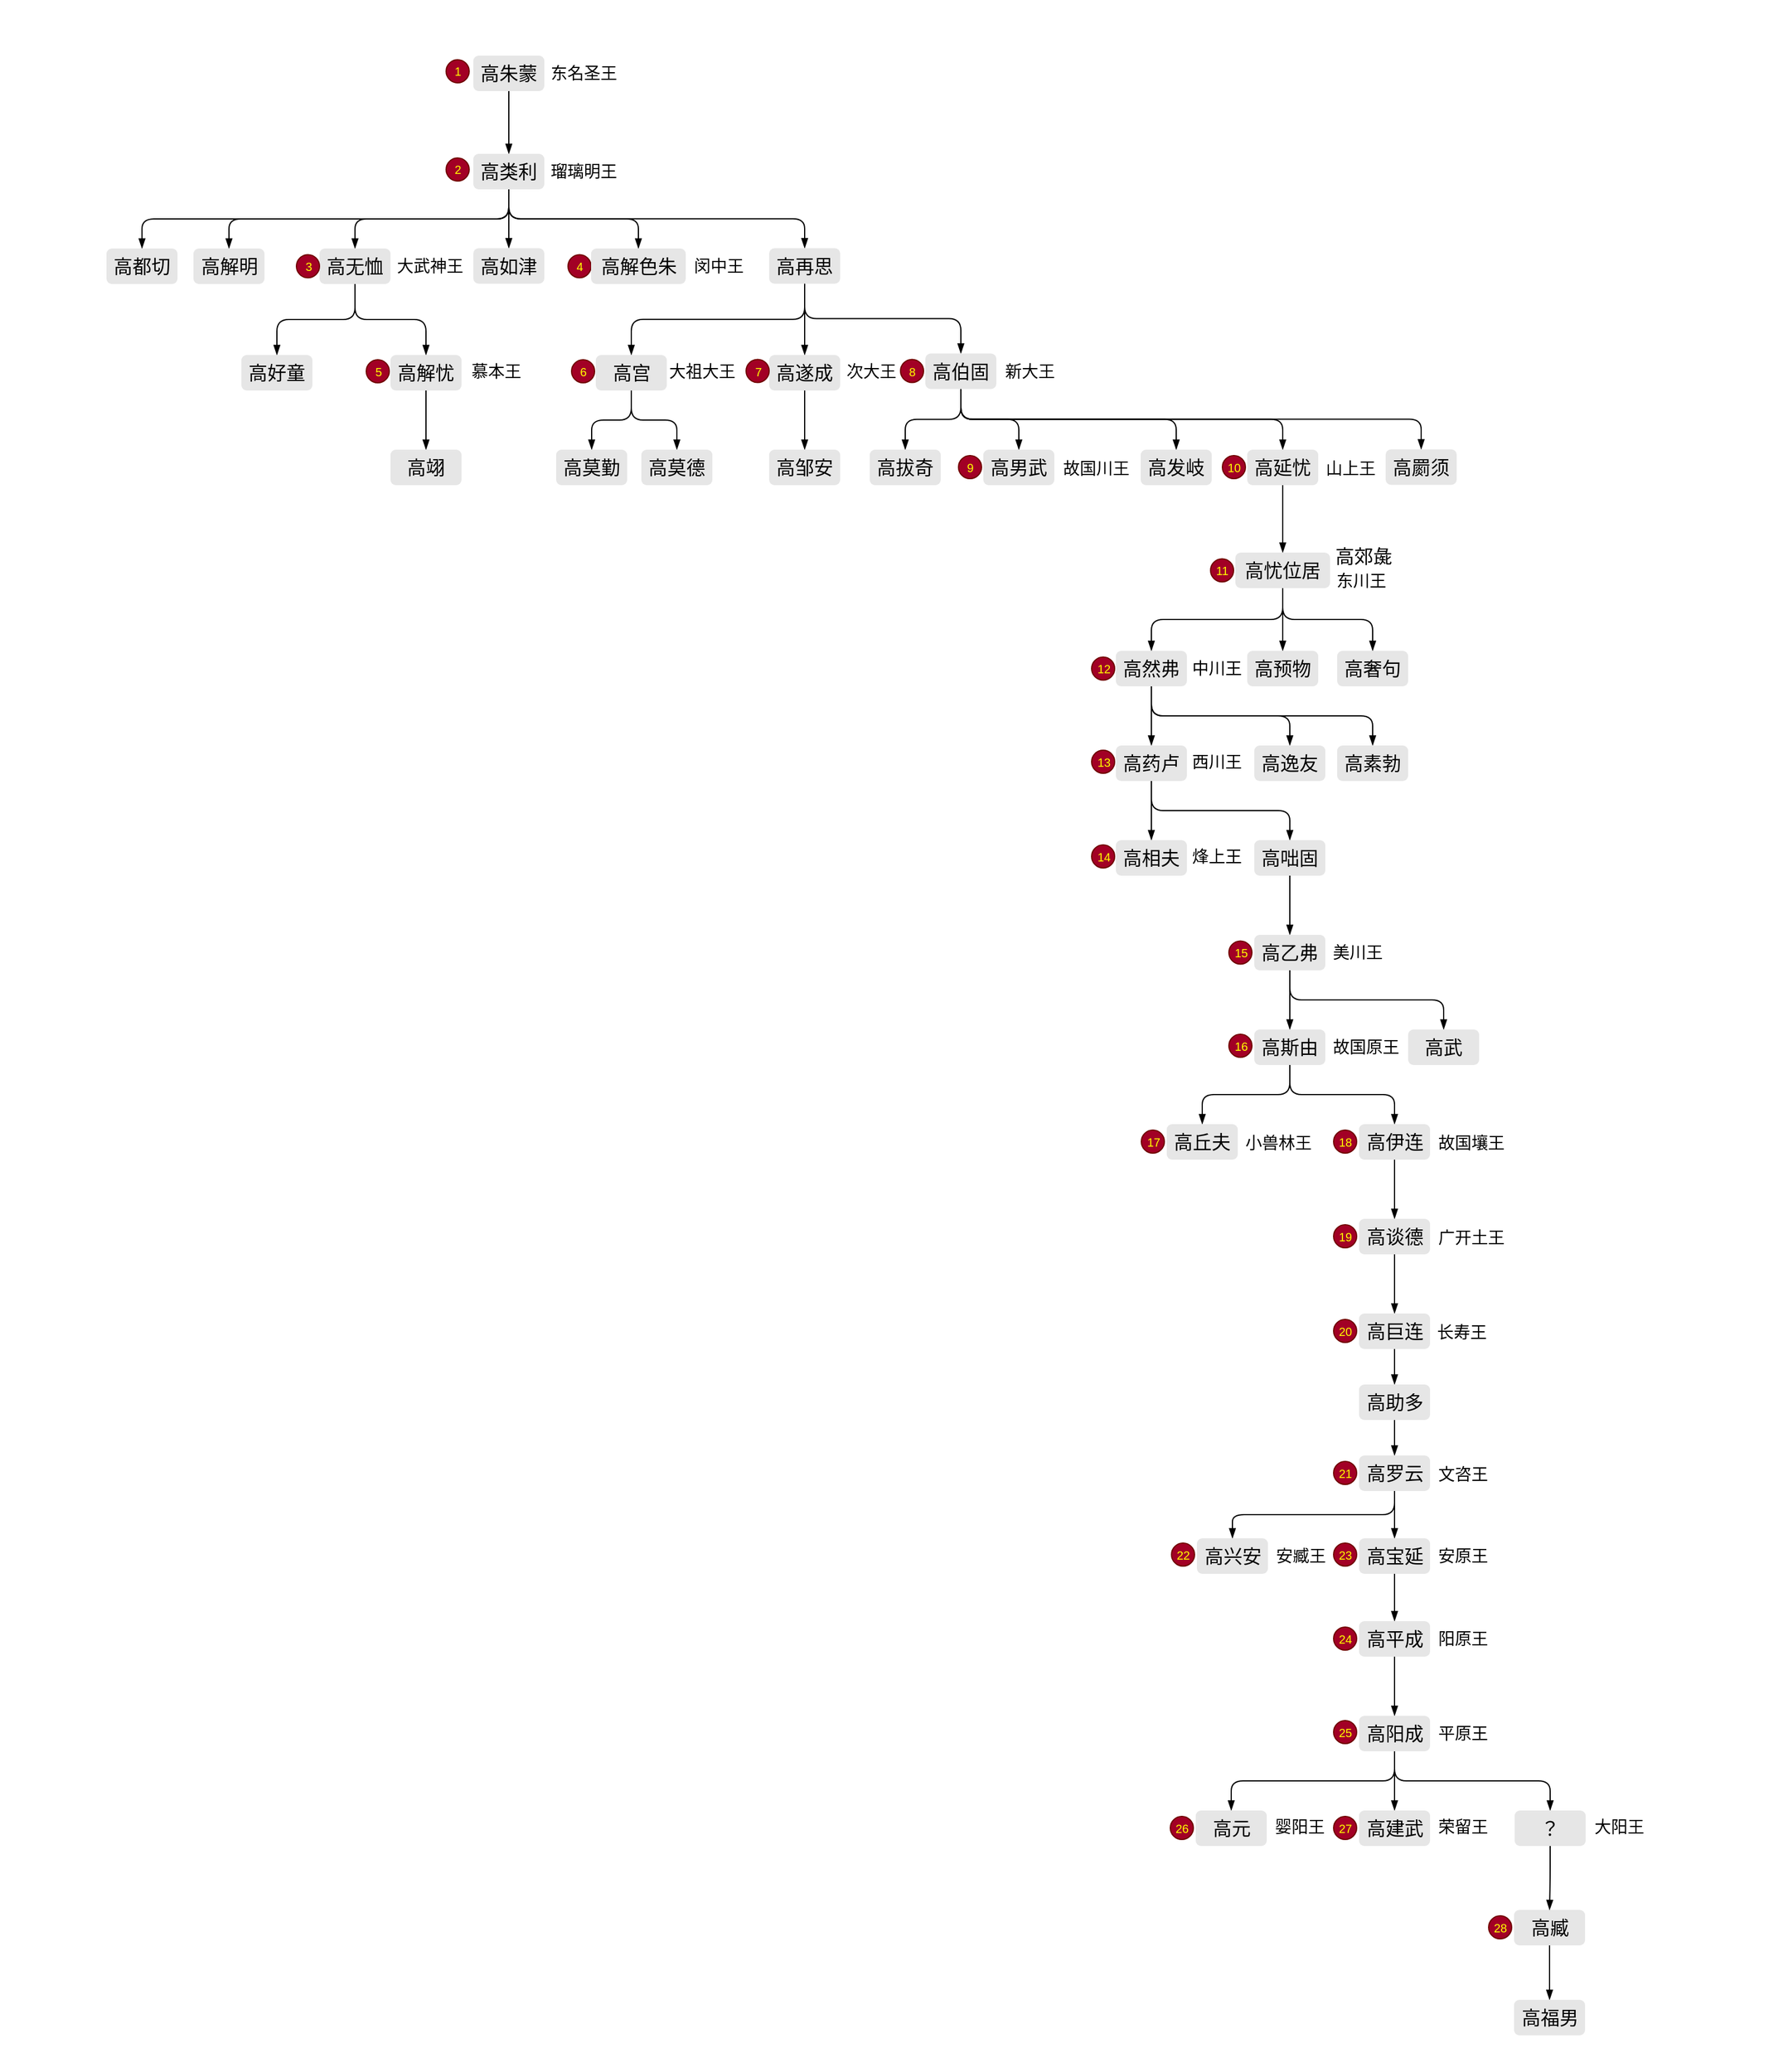 <mxfile>
    <diagram id="Kz0ywYGAHpizFOXHB_ZU" name="Page-1">
        <mxGraphModel dx="1148" dy="858" grid="1" gridSize="10" guides="1" tooltips="1" connect="1" arrows="1" fold="1" page="1" pageScale="1" pageWidth="827" pageHeight="1169" math="0" shadow="0">
            <root>
                <mxCell id="0"/>
                <mxCell id="1" parent="0"/>
                <mxCell id="3" value="" style="rounded=0;whiteSpace=wrap;html=1;fillColor=#FFFFFF;strokeColor=none;connectable=0;container=1;collapsible=0;recursiveResize=0;movable=0;rotatable=0;cloneable=0;deletable=0;" parent="1" vertex="1">
                    <mxGeometry x="290" y="100" width="1510" height="1750" as="geometry"/>
                </mxCell>
                <mxCell id="63" style="edgeStyle=orthogonalEdgeStyle;shape=connector;rounded=1;html=1;exitX=0.5;exitY=1;exitDx=0;exitDy=0;entryX=0.5;entryY=0;entryDx=0;entryDy=0;labelBackgroundColor=default;fontFamily=Helvetica;fontSize=16;fontColor=#000000;endArrow=blockThin;endFill=1;strokeColor=#000000;strokeWidth=1;" edge="1" parent="3" source="5" target="61">
                    <mxGeometry relative="1" as="geometry"/>
                </mxCell>
                <mxCell id="5" value="&lt;div style=&quot;font-size: 16px&quot;&gt;&lt;div style=&quot;font-size: 16px&quot;&gt;&lt;div style=&quot;font-size: 16px&quot;&gt;&lt;div style=&quot;font-size: 16px&quot;&gt;&lt;div style=&quot;font-size: 16px&quot;&gt;高朱蒙&lt;br&gt;&lt;/div&gt;&lt;/div&gt;&lt;/div&gt;&lt;/div&gt;&lt;div style=&quot;font-size: 16px&quot;&gt;&lt;/div&gt;&lt;/div&gt;" style="rounded=1;whiteSpace=wrap;html=1;fillColor=#E6E6E6;fontColor=#000000;fontSize=16;strokeColor=none;strokeWidth=2;" parent="3" vertex="1">
                    <mxGeometry x="400" y="47" width="60" height="30" as="geometry"/>
                </mxCell>
                <mxCell id="6" value="&lt;div style=&quot;font-size: 14px&quot;&gt;&lt;div style=&quot;font-size: 14px&quot;&gt;&lt;div style=&quot;font-size: 14px&quot;&gt;&lt;div style=&quot;font-size: 14px&quot;&gt;东名圣王&lt;/div&gt;&lt;/div&gt;&lt;/div&gt;&lt;/div&gt;" style="text;html=1;align=center;verticalAlign=middle;resizable=0;points=[];autosize=1;strokeColor=none;fillColor=none;fontSize=14;fontColor=#000000;" parent="3" vertex="1">
                    <mxGeometry x="458" y="52" width="70" height="20" as="geometry"/>
                </mxCell>
                <mxCell id="43" value="&lt;font color=&quot;#ffff00&quot;&gt;1&lt;/font&gt;" style="ellipse;whiteSpace=wrap;html=1;aspect=fixed;fontFamily=Helvetica;fontSize=10;fontColor=#ffffff;fillColor=#a20025;strokeColor=#6F0000;" parent="3" vertex="1">
                    <mxGeometry x="377" y="50.5" width="19.5" height="19.5" as="geometry"/>
                </mxCell>
                <mxCell id="60" value="&lt;font color=&quot;#ffff00&quot;&gt;2&lt;/font&gt;" style="ellipse;whiteSpace=wrap;html=1;aspect=fixed;fontFamily=Helvetica;fontSize=10;fontColor=#ffffff;fillColor=#a20025;strokeColor=#6F0000;" vertex="1" parent="3">
                    <mxGeometry x="377" y="133.5" width="19.5" height="19.5" as="geometry"/>
                </mxCell>
                <mxCell id="65" style="edgeStyle=orthogonalEdgeStyle;shape=connector;rounded=1;html=1;exitX=0.5;exitY=1;exitDx=0;exitDy=0;entryX=0.5;entryY=0;entryDx=0;entryDy=0;labelBackgroundColor=default;fontFamily=Helvetica;fontSize=16;fontColor=#000000;endArrow=blockThin;endFill=1;strokeColor=#000000;strokeWidth=1;" edge="1" parent="3" source="61" target="64">
                    <mxGeometry relative="1" as="geometry"/>
                </mxCell>
                <mxCell id="67" style="edgeStyle=orthogonalEdgeStyle;shape=connector;rounded=1;html=1;exitX=0.5;exitY=1;exitDx=0;exitDy=0;labelBackgroundColor=default;fontFamily=Helvetica;fontSize=16;fontColor=#000000;endArrow=blockThin;endFill=1;strokeColor=#000000;strokeWidth=1;" edge="1" parent="3" source="61" target="66">
                    <mxGeometry relative="1" as="geometry"/>
                </mxCell>
                <mxCell id="69" style="edgeStyle=orthogonalEdgeStyle;shape=connector;rounded=1;html=1;exitX=0.5;exitY=1;exitDx=0;exitDy=0;entryX=0.5;entryY=0;entryDx=0;entryDy=0;labelBackgroundColor=default;fontFamily=Helvetica;fontSize=16;fontColor=#000000;endArrow=blockThin;endFill=1;strokeColor=#000000;strokeWidth=1;" edge="1" parent="3" source="61" target="68">
                    <mxGeometry relative="1" as="geometry"/>
                </mxCell>
                <mxCell id="71" style="edgeStyle=orthogonalEdgeStyle;shape=connector;rounded=1;html=1;exitX=0.5;exitY=1;exitDx=0;exitDy=0;labelBackgroundColor=default;fontFamily=Helvetica;fontSize=16;fontColor=#000000;endArrow=blockThin;endFill=1;strokeColor=#000000;strokeWidth=1;" edge="1" parent="3" source="61" target="70">
                    <mxGeometry relative="1" as="geometry"/>
                </mxCell>
                <mxCell id="81" style="edgeStyle=orthogonalEdgeStyle;shape=connector;rounded=1;html=1;exitX=0.5;exitY=1;exitDx=0;exitDy=0;labelBackgroundColor=default;fontFamily=Helvetica;fontSize=16;fontColor=#000000;endArrow=blockThin;endFill=1;strokeColor=#000000;strokeWidth=1;" edge="1" parent="3" source="61" target="79">
                    <mxGeometry relative="1" as="geometry"/>
                </mxCell>
                <mxCell id="87" style="edgeStyle=orthogonalEdgeStyle;shape=connector;rounded=1;html=1;exitX=0.5;exitY=1;exitDx=0;exitDy=0;entryX=0.5;entryY=0;entryDx=0;entryDy=0;labelBackgroundColor=default;fontFamily=Helvetica;fontSize=16;fontColor=#000000;endArrow=blockThin;endFill=1;strokeColor=#000000;strokeWidth=1;" edge="1" parent="3" source="61" target="86">
                    <mxGeometry relative="1" as="geometry"/>
                </mxCell>
                <mxCell id="61" value="&lt;div style=&quot;font-size: 16px&quot;&gt;&lt;div style=&quot;font-size: 16px&quot;&gt;&lt;div style=&quot;font-size: 16px&quot;&gt;&lt;div style=&quot;font-size: 16px&quot;&gt;&lt;div style=&quot;font-size: 16px&quot;&gt;高类利&lt;br&gt;&lt;/div&gt;&lt;/div&gt;&lt;/div&gt;&lt;/div&gt;&lt;div style=&quot;font-size: 16px&quot;&gt;&lt;/div&gt;&lt;/div&gt;" style="rounded=1;whiteSpace=wrap;html=1;fillColor=#E6E6E6;fontColor=#000000;fontSize=16;strokeColor=none;strokeWidth=2;" vertex="1" parent="3">
                    <mxGeometry x="400" y="130" width="60" height="30" as="geometry"/>
                </mxCell>
                <mxCell id="62" value="&lt;div style=&quot;font-size: 14px&quot;&gt;&lt;div style=&quot;font-size: 14px&quot;&gt;&lt;div style=&quot;font-size: 14px&quot;&gt;&lt;div style=&quot;font-size: 14px&quot;&gt;瑠璃明王&lt;/div&gt;&lt;/div&gt;&lt;/div&gt;&lt;/div&gt;" style="text;html=1;align=center;verticalAlign=middle;resizable=0;points=[];autosize=1;strokeColor=none;fillColor=none;fontSize=14;fontColor=#000000;" vertex="1" parent="3">
                    <mxGeometry x="458" y="135" width="70" height="20" as="geometry"/>
                </mxCell>
                <mxCell id="64" value="&lt;div style=&quot;font-size: 16px&quot;&gt;&lt;div style=&quot;font-size: 16px&quot;&gt;&lt;div style=&quot;font-size: 16px&quot;&gt;&lt;div style=&quot;font-size: 16px&quot;&gt;&lt;div style=&quot;font-size: 16px&quot;&gt;高都切&lt;br&gt;&lt;/div&gt;&lt;/div&gt;&lt;/div&gt;&lt;/div&gt;&lt;div style=&quot;font-size: 16px&quot;&gt;&lt;/div&gt;&lt;/div&gt;" style="rounded=1;whiteSpace=wrap;html=1;fillColor=#E6E6E6;fontColor=#000000;fontSize=16;strokeColor=none;strokeWidth=2;" vertex="1" parent="3">
                    <mxGeometry x="90" y="210" width="60" height="30" as="geometry"/>
                </mxCell>
                <mxCell id="66" value="&lt;div style=&quot;font-size: 16px&quot;&gt;&lt;div style=&quot;font-size: 16px&quot;&gt;&lt;div style=&quot;font-size: 16px&quot;&gt;&lt;div style=&quot;font-size: 16px&quot;&gt;&lt;div style=&quot;font-size: 16px&quot;&gt;高解明&lt;br&gt;&lt;/div&gt;&lt;/div&gt;&lt;/div&gt;&lt;/div&gt;&lt;div style=&quot;font-size: 16px&quot;&gt;&lt;/div&gt;&lt;/div&gt;" style="rounded=1;whiteSpace=wrap;html=1;fillColor=#E6E6E6;fontColor=#000000;fontSize=16;strokeColor=none;strokeWidth=2;" vertex="1" parent="3">
                    <mxGeometry x="163.5" y="210" width="60" height="30" as="geometry"/>
                </mxCell>
                <mxCell id="76" style="edgeStyle=orthogonalEdgeStyle;shape=connector;rounded=1;html=1;exitX=0.5;exitY=1;exitDx=0;exitDy=0;labelBackgroundColor=default;fontFamily=Helvetica;fontSize=16;fontColor=#000000;endArrow=blockThin;endFill=1;strokeColor=#000000;strokeWidth=1;" edge="1" parent="3" source="68" target="74">
                    <mxGeometry relative="1" as="geometry"/>
                </mxCell>
                <mxCell id="77" style="edgeStyle=orthogonalEdgeStyle;shape=connector;rounded=1;html=1;exitX=0.5;exitY=1;exitDx=0;exitDy=0;labelBackgroundColor=default;fontFamily=Helvetica;fontSize=16;fontColor=#000000;endArrow=blockThin;endFill=1;strokeColor=#000000;strokeWidth=1;" edge="1" parent="3" source="68" target="75">
                    <mxGeometry relative="1" as="geometry"/>
                </mxCell>
                <mxCell id="68" value="&lt;div style=&quot;font-size: 16px&quot;&gt;&lt;div style=&quot;font-size: 16px&quot;&gt;&lt;div style=&quot;font-size: 16px&quot;&gt;&lt;div style=&quot;font-size: 16px&quot;&gt;&lt;div style=&quot;font-size: 16px&quot;&gt;高无恤&lt;br&gt;&lt;/div&gt;&lt;/div&gt;&lt;/div&gt;&lt;/div&gt;&lt;div style=&quot;font-size: 16px&quot;&gt;&lt;/div&gt;&lt;/div&gt;" style="rounded=1;whiteSpace=wrap;html=1;fillColor=#E6E6E6;fontColor=#000000;fontSize=16;strokeColor=none;strokeWidth=2;" vertex="1" parent="3">
                    <mxGeometry x="270" y="210" width="60" height="30" as="geometry"/>
                </mxCell>
                <mxCell id="70" value="&lt;div style=&quot;font-size: 16px&quot;&gt;&lt;div style=&quot;font-size: 16px&quot;&gt;&lt;div style=&quot;font-size: 16px&quot;&gt;&lt;div style=&quot;font-size: 16px&quot;&gt;&lt;div style=&quot;font-size: 16px&quot;&gt;高如津&lt;br&gt;&lt;/div&gt;&lt;/div&gt;&lt;/div&gt;&lt;/div&gt;&lt;div style=&quot;font-size: 16px&quot;&gt;&lt;/div&gt;&lt;/div&gt;" style="rounded=1;whiteSpace=wrap;html=1;fillColor=#E6E6E6;fontColor=#000000;fontSize=16;strokeColor=none;strokeWidth=2;" vertex="1" parent="3">
                    <mxGeometry x="400" y="209.75" width="60" height="30" as="geometry"/>
                </mxCell>
                <mxCell id="72" value="&lt;font color=&quot;#ffff00&quot;&gt;3&lt;/font&gt;" style="ellipse;whiteSpace=wrap;html=1;aspect=fixed;fontFamily=Helvetica;fontSize=10;fontColor=#ffffff;fillColor=#a20025;strokeColor=#6F0000;" vertex="1" parent="3">
                    <mxGeometry x="250.5" y="215.25" width="19.5" height="19.5" as="geometry"/>
                </mxCell>
                <mxCell id="73" value="&lt;div style=&quot;font-size: 14px&quot;&gt;&lt;div style=&quot;font-size: 14px&quot;&gt;&lt;div style=&quot;font-size: 14px&quot;&gt;&lt;div style=&quot;font-size: 14px&quot;&gt;大武神王&lt;/div&gt;&lt;/div&gt;&lt;/div&gt;&lt;/div&gt;" style="text;html=1;align=center;verticalAlign=middle;resizable=0;points=[];autosize=1;strokeColor=none;fillColor=none;fontSize=14;fontColor=#000000;" vertex="1" parent="3">
                    <mxGeometry x="328" y="214.75" width="70" height="20" as="geometry"/>
                </mxCell>
                <mxCell id="74" value="&lt;div style=&quot;font-size: 16px&quot;&gt;&lt;div style=&quot;font-size: 16px&quot;&gt;&lt;div style=&quot;font-size: 16px&quot;&gt;&lt;div style=&quot;font-size: 16px&quot;&gt;&lt;div style=&quot;font-size: 16px&quot;&gt;高好童&lt;br&gt;&lt;/div&gt;&lt;/div&gt;&lt;/div&gt;&lt;/div&gt;&lt;div style=&quot;font-size: 16px&quot;&gt;&lt;/div&gt;&lt;/div&gt;" style="rounded=1;whiteSpace=wrap;html=1;fillColor=#E6E6E6;fontColor=#000000;fontSize=16;strokeColor=none;strokeWidth=2;" vertex="1" parent="3">
                    <mxGeometry x="204" y="300" width="60" height="30" as="geometry"/>
                </mxCell>
                <mxCell id="85" style="edgeStyle=orthogonalEdgeStyle;shape=connector;rounded=1;html=1;exitX=0.5;exitY=1;exitDx=0;exitDy=0;entryX=0.5;entryY=0;entryDx=0;entryDy=0;labelBackgroundColor=default;fontFamily=Helvetica;fontSize=16;fontColor=#000000;endArrow=blockThin;endFill=1;strokeColor=#000000;strokeWidth=1;" edge="1" parent="3" source="75" target="84">
                    <mxGeometry relative="1" as="geometry"/>
                </mxCell>
                <mxCell id="75" value="&lt;div style=&quot;font-size: 16px&quot;&gt;&lt;div style=&quot;font-size: 16px&quot;&gt;&lt;div style=&quot;font-size: 16px&quot;&gt;&lt;div style=&quot;font-size: 16px&quot;&gt;&lt;div style=&quot;font-size: 16px&quot;&gt;高解忧&lt;br&gt;&lt;/div&gt;&lt;/div&gt;&lt;/div&gt;&lt;/div&gt;&lt;div style=&quot;font-size: 16px&quot;&gt;&lt;/div&gt;&lt;/div&gt;" style="rounded=1;whiteSpace=wrap;html=1;fillColor=#E6E6E6;fontColor=#000000;fontSize=16;strokeColor=none;strokeWidth=2;" vertex="1" parent="3">
                    <mxGeometry x="330" y="300" width="60" height="30" as="geometry"/>
                </mxCell>
                <mxCell id="78" value="&lt;font color=&quot;#ffff00&quot;&gt;4&lt;/font&gt;" style="ellipse;whiteSpace=wrap;html=1;aspect=fixed;fontFamily=Helvetica;fontSize=10;fontColor=#ffffff;fillColor=#a20025;strokeColor=#6F0000;" vertex="1" parent="3">
                    <mxGeometry x="480" y="215.25" width="19.5" height="19.5" as="geometry"/>
                </mxCell>
                <mxCell id="79" value="&lt;div style=&quot;font-size: 16px&quot;&gt;&lt;div style=&quot;font-size: 16px&quot;&gt;&lt;div style=&quot;font-size: 16px&quot;&gt;&lt;div style=&quot;font-size: 16px&quot;&gt;&lt;div style=&quot;font-size: 16px&quot;&gt;高解色朱&lt;br&gt;&lt;/div&gt;&lt;/div&gt;&lt;/div&gt;&lt;/div&gt;&lt;div style=&quot;font-size: 16px&quot;&gt;&lt;/div&gt;&lt;/div&gt;" style="rounded=1;whiteSpace=wrap;html=1;fillColor=#E6E6E6;fontColor=#000000;fontSize=16;strokeColor=none;strokeWidth=2;" vertex="1" parent="3">
                    <mxGeometry x="499.5" y="210" width="80" height="30" as="geometry"/>
                </mxCell>
                <mxCell id="80" value="&lt;div style=&quot;font-size: 14px&quot;&gt;&lt;div style=&quot;font-size: 14px&quot;&gt;&lt;div style=&quot;font-size: 14px&quot;&gt;&lt;div style=&quot;font-size: 14px&quot;&gt;闵中王&lt;/div&gt;&lt;/div&gt;&lt;/div&gt;&lt;/div&gt;" style="text;html=1;align=center;verticalAlign=middle;resizable=0;points=[];autosize=1;strokeColor=none;fillColor=none;fontSize=14;fontColor=#000000;" vertex="1" parent="3">
                    <mxGeometry x="576.5" y="214.75" width="60" height="20" as="geometry"/>
                </mxCell>
                <mxCell id="82" value="&lt;font color=&quot;#ffff00&quot;&gt;5&lt;/font&gt;" style="ellipse;whiteSpace=wrap;html=1;aspect=fixed;fontFamily=Helvetica;fontSize=10;fontColor=#ffffff;fillColor=#a20025;strokeColor=#6F0000;" vertex="1" parent="3">
                    <mxGeometry x="309.5" y="304" width="19.5" height="19.5" as="geometry"/>
                </mxCell>
                <mxCell id="83" value="&lt;div style=&quot;font-size: 14px&quot;&gt;&lt;div style=&quot;font-size: 14px&quot;&gt;&lt;div style=&quot;font-size: 14px&quot;&gt;&lt;div style=&quot;font-size: 14px&quot;&gt;慕本王&lt;/div&gt;&lt;/div&gt;&lt;/div&gt;&lt;/div&gt;" style="text;html=1;align=center;verticalAlign=middle;resizable=0;points=[];autosize=1;strokeColor=none;fillColor=none;fontSize=14;fontColor=#000000;" vertex="1" parent="3">
                    <mxGeometry x="389" y="303.75" width="60" height="20" as="geometry"/>
                </mxCell>
                <mxCell id="84" value="&lt;div style=&quot;font-size: 16px&quot;&gt;&lt;div style=&quot;font-size: 16px&quot;&gt;&lt;div style=&quot;font-size: 16px&quot;&gt;&lt;div style=&quot;font-size: 16px&quot;&gt;&lt;div style=&quot;font-size: 16px&quot;&gt;高翊&lt;br&gt;&lt;/div&gt;&lt;/div&gt;&lt;/div&gt;&lt;/div&gt;&lt;div style=&quot;font-size: 16px&quot;&gt;&lt;/div&gt;&lt;/div&gt;" style="rounded=1;whiteSpace=wrap;html=1;fillColor=#E6E6E6;fontColor=#000000;fontSize=16;strokeColor=none;strokeWidth=2;" vertex="1" parent="3">
                    <mxGeometry x="330" y="380" width="60" height="30" as="geometry"/>
                </mxCell>
                <mxCell id="91" style="edgeStyle=orthogonalEdgeStyle;shape=connector;rounded=1;html=1;exitX=0.5;exitY=1;exitDx=0;exitDy=0;entryX=0.5;entryY=0;entryDx=0;entryDy=0;labelBackgroundColor=default;fontFamily=Helvetica;fontSize=16;fontColor=#000000;endArrow=blockThin;endFill=1;strokeColor=#000000;strokeWidth=1;" edge="1" parent="3" source="86" target="89">
                    <mxGeometry relative="1" as="geometry"/>
                </mxCell>
                <mxCell id="93" style="edgeStyle=orthogonalEdgeStyle;shape=connector;rounded=1;html=1;exitX=0.5;exitY=1;exitDx=0;exitDy=0;labelBackgroundColor=default;fontFamily=Helvetica;fontSize=16;fontColor=#000000;endArrow=blockThin;endFill=1;strokeColor=#000000;strokeWidth=1;" edge="1" parent="3" source="86" target="92">
                    <mxGeometry relative="1" as="geometry"/>
                </mxCell>
                <mxCell id="95" style="edgeStyle=orthogonalEdgeStyle;shape=connector;rounded=1;html=1;exitX=0.5;exitY=1;exitDx=0;exitDy=0;labelBackgroundColor=default;fontFamily=Helvetica;fontSize=16;fontColor=#000000;endArrow=blockThin;endFill=1;strokeColor=#000000;strokeWidth=1;" edge="1" parent="3" source="86" target="94">
                    <mxGeometry relative="1" as="geometry"/>
                </mxCell>
                <mxCell id="86" value="&lt;div style=&quot;font-size: 16px&quot;&gt;&lt;div style=&quot;font-size: 16px&quot;&gt;&lt;div style=&quot;font-size: 16px&quot;&gt;&lt;div style=&quot;font-size: 16px&quot;&gt;&lt;div style=&quot;font-size: 16px&quot;&gt;高再思&lt;br&gt;&lt;/div&gt;&lt;/div&gt;&lt;/div&gt;&lt;/div&gt;&lt;div style=&quot;font-size: 16px&quot;&gt;&lt;/div&gt;&lt;/div&gt;" style="rounded=1;whiteSpace=wrap;html=1;fillColor=#E6E6E6;fontColor=#000000;fontSize=16;strokeColor=none;strokeWidth=2;" vertex="1" parent="3">
                    <mxGeometry x="650" y="209.75" width="60" height="30" as="geometry"/>
                </mxCell>
                <mxCell id="88" value="&lt;font color=&quot;#ffff00&quot;&gt;6&lt;/font&gt;" style="ellipse;whiteSpace=wrap;html=1;aspect=fixed;fontFamily=Helvetica;fontSize=10;fontColor=#ffffff;fillColor=#a20025;strokeColor=#6F0000;" vertex="1" parent="3">
                    <mxGeometry x="483" y="304" width="19.5" height="19.5" as="geometry"/>
                </mxCell>
                <mxCell id="100" style="edgeStyle=orthogonalEdgeStyle;shape=connector;rounded=1;html=1;exitX=0.5;exitY=1;exitDx=0;exitDy=0;entryX=0.5;entryY=0;entryDx=0;entryDy=0;labelBackgroundColor=default;fontFamily=Helvetica;fontSize=16;fontColor=#000000;endArrow=blockThin;endFill=1;strokeColor=#000000;strokeWidth=1;" edge="1" parent="3" source="89" target="98">
                    <mxGeometry relative="1" as="geometry"/>
                </mxCell>
                <mxCell id="101" style="edgeStyle=orthogonalEdgeStyle;shape=connector;rounded=1;html=1;exitX=0.5;exitY=1;exitDx=0;exitDy=0;entryX=0.5;entryY=0;entryDx=0;entryDy=0;labelBackgroundColor=default;fontFamily=Helvetica;fontSize=16;fontColor=#000000;endArrow=blockThin;endFill=1;strokeColor=#000000;strokeWidth=1;" edge="1" parent="3" source="89" target="99">
                    <mxGeometry relative="1" as="geometry"/>
                </mxCell>
                <mxCell id="89" value="&lt;div style=&quot;font-size: 16px&quot;&gt;&lt;div style=&quot;font-size: 16px&quot;&gt;&lt;div style=&quot;font-size: 16px&quot;&gt;&lt;div style=&quot;font-size: 16px&quot;&gt;&lt;div style=&quot;font-size: 16px&quot;&gt;高宫&lt;br&gt;&lt;/div&gt;&lt;/div&gt;&lt;/div&gt;&lt;/div&gt;&lt;div style=&quot;font-size: 16px&quot;&gt;&lt;/div&gt;&lt;/div&gt;" style="rounded=1;whiteSpace=wrap;html=1;fillColor=#E6E6E6;fontColor=#000000;fontSize=16;strokeColor=none;strokeWidth=2;" vertex="1" parent="3">
                    <mxGeometry x="503.5" y="300" width="60" height="30" as="geometry"/>
                </mxCell>
                <mxCell id="90" value="&lt;div style=&quot;font-size: 14px&quot;&gt;&lt;div style=&quot;font-size: 14px&quot;&gt;&lt;div style=&quot;font-size: 14px&quot;&gt;&lt;div style=&quot;font-size: 14px&quot;&gt;大祖大王&lt;/div&gt;&lt;/div&gt;&lt;/div&gt;&lt;/div&gt;" style="text;html=1;align=center;verticalAlign=middle;resizable=0;points=[];autosize=1;strokeColor=none;fillColor=none;fontSize=14;fontColor=#000000;" vertex="1" parent="3">
                    <mxGeometry x="557.5" y="303.75" width="70" height="20" as="geometry"/>
                </mxCell>
                <mxCell id="106" style="edgeStyle=orthogonalEdgeStyle;shape=connector;rounded=1;html=1;exitX=0.5;exitY=1;exitDx=0;exitDy=0;labelBackgroundColor=default;fontFamily=Helvetica;fontSize=16;fontColor=#000000;endArrow=blockThin;endFill=1;strokeColor=#000000;strokeWidth=1;" edge="1" parent="3" source="92" target="105">
                    <mxGeometry relative="1" as="geometry"/>
                </mxCell>
                <mxCell id="92" value="&lt;div style=&quot;font-size: 16px&quot;&gt;&lt;div style=&quot;font-size: 16px&quot;&gt;&lt;div style=&quot;font-size: 16px&quot;&gt;&lt;div style=&quot;font-size: 16px&quot;&gt;&lt;div style=&quot;font-size: 16px&quot;&gt;高遂成&lt;br&gt;&lt;/div&gt;&lt;/div&gt;&lt;/div&gt;&lt;/div&gt;&lt;div style=&quot;font-size: 16px&quot;&gt;&lt;/div&gt;&lt;/div&gt;" style="rounded=1;whiteSpace=wrap;html=1;fillColor=#E6E6E6;fontColor=#000000;fontSize=16;strokeColor=none;strokeWidth=2;" vertex="1" parent="3">
                    <mxGeometry x="650" y="300" width="60" height="30" as="geometry"/>
                </mxCell>
                <mxCell id="108" style="edgeStyle=orthogonalEdgeStyle;shape=connector;rounded=1;html=1;exitX=0.5;exitY=1;exitDx=0;exitDy=0;labelBackgroundColor=default;fontFamily=Helvetica;fontSize=16;fontColor=#000000;endArrow=blockThin;endFill=1;strokeColor=#000000;strokeWidth=1;" edge="1" parent="3" source="94" target="107">
                    <mxGeometry relative="1" as="geometry"/>
                </mxCell>
                <mxCell id="112" style="edgeStyle=orthogonalEdgeStyle;shape=connector;rounded=1;html=1;exitX=0.5;exitY=1;exitDx=0;exitDy=0;labelBackgroundColor=default;fontFamily=Helvetica;fontSize=16;fontColor=#000000;endArrow=blockThin;endFill=1;strokeColor=#000000;strokeWidth=1;" edge="1" parent="3" source="94" target="111">
                    <mxGeometry relative="1" as="geometry"/>
                </mxCell>
                <mxCell id="119" style="edgeStyle=orthogonalEdgeStyle;shape=connector;rounded=1;html=1;exitX=0.5;exitY=1;exitDx=0;exitDy=0;labelBackgroundColor=default;fontFamily=Helvetica;fontSize=16;fontColor=#000000;endArrow=blockThin;endFill=1;strokeColor=#000000;strokeWidth=1;" edge="1" parent="3" source="94" target="117">
                    <mxGeometry relative="1" as="geometry"/>
                </mxCell>
                <mxCell id="121" style="edgeStyle=orthogonalEdgeStyle;shape=connector;rounded=1;html=1;exitX=0.5;exitY=1;exitDx=0;exitDy=0;entryX=0.5;entryY=0;entryDx=0;entryDy=0;labelBackgroundColor=default;fontFamily=Helvetica;fontSize=16;fontColor=#000000;endArrow=blockThin;endFill=1;strokeColor=#000000;strokeWidth=1;" edge="1" parent="3" source="94" target="120">
                    <mxGeometry relative="1" as="geometry"/>
                </mxCell>
                <mxCell id="122" style="edgeStyle=orthogonalEdgeStyle;shape=connector;rounded=1;html=1;exitX=0.5;exitY=1;exitDx=0;exitDy=0;entryX=0.5;entryY=0;entryDx=0;entryDy=0;labelBackgroundColor=default;fontFamily=Helvetica;fontSize=16;fontColor=#000000;endArrow=blockThin;endFill=1;strokeColor=#000000;strokeWidth=1;" edge="1" parent="3" source="94" target="113">
                    <mxGeometry relative="1" as="geometry"/>
                </mxCell>
                <mxCell id="94" value="&lt;div style=&quot;font-size: 16px&quot;&gt;&lt;div style=&quot;font-size: 16px&quot;&gt;&lt;div style=&quot;font-size: 16px&quot;&gt;&lt;div style=&quot;font-size: 16px&quot;&gt;&lt;div style=&quot;font-size: 16px&quot;&gt;高伯固&lt;br&gt;&lt;/div&gt;&lt;/div&gt;&lt;/div&gt;&lt;/div&gt;&lt;div style=&quot;font-size: 16px&quot;&gt;&lt;/div&gt;&lt;/div&gt;" style="rounded=1;whiteSpace=wrap;html=1;fillColor=#E6E6E6;fontColor=#000000;fontSize=16;strokeColor=none;strokeWidth=2;" vertex="1" parent="3">
                    <mxGeometry x="782" y="298.75" width="60" height="30" as="geometry"/>
                </mxCell>
                <mxCell id="96" value="&lt;font color=&quot;#ffff00&quot;&gt;7&lt;/font&gt;" style="ellipse;whiteSpace=wrap;html=1;aspect=fixed;fontFamily=Helvetica;fontSize=10;fontColor=#ffffff;fillColor=#a20025;strokeColor=#6F0000;" vertex="1" parent="3">
                    <mxGeometry x="630.5" y="303.75" width="19.5" height="19.5" as="geometry"/>
                </mxCell>
                <mxCell id="97" value="&lt;div style=&quot;font-size: 14px&quot;&gt;&lt;div style=&quot;font-size: 14px&quot;&gt;&lt;div style=&quot;font-size: 14px&quot;&gt;&lt;div style=&quot;font-size: 14px&quot;&gt;次大王&lt;/div&gt;&lt;/div&gt;&lt;/div&gt;&lt;/div&gt;" style="text;html=1;align=center;verticalAlign=middle;resizable=0;points=[];autosize=1;strokeColor=none;fillColor=none;fontSize=14;fontColor=#000000;" vertex="1" parent="3">
                    <mxGeometry x="706" y="303.75" width="60" height="20" as="geometry"/>
                </mxCell>
                <mxCell id="98" value="&lt;div style=&quot;font-size: 16px&quot;&gt;&lt;div style=&quot;font-size: 16px&quot;&gt;&lt;div style=&quot;font-size: 16px&quot;&gt;&lt;div style=&quot;font-size: 16px&quot;&gt;&lt;div style=&quot;font-size: 16px&quot;&gt;高莫勤&lt;br&gt;&lt;/div&gt;&lt;/div&gt;&lt;/div&gt;&lt;/div&gt;&lt;div style=&quot;font-size: 16px&quot;&gt;&lt;/div&gt;&lt;/div&gt;" style="rounded=1;whiteSpace=wrap;html=1;fillColor=#E6E6E6;fontColor=#000000;fontSize=16;strokeColor=none;strokeWidth=2;" vertex="1" parent="3">
                    <mxGeometry x="470" y="380" width="60" height="30" as="geometry"/>
                </mxCell>
                <mxCell id="99" value="&lt;div style=&quot;font-size: 16px&quot;&gt;&lt;div style=&quot;font-size: 16px&quot;&gt;&lt;div style=&quot;font-size: 16px&quot;&gt;&lt;div style=&quot;font-size: 16px&quot;&gt;&lt;div style=&quot;font-size: 16px&quot;&gt;高莫德&lt;br&gt;&lt;/div&gt;&lt;/div&gt;&lt;/div&gt;&lt;/div&gt;&lt;div style=&quot;font-size: 16px&quot;&gt;&lt;/div&gt;&lt;/div&gt;" style="rounded=1;whiteSpace=wrap;html=1;fillColor=#E6E6E6;fontColor=#000000;fontSize=16;strokeColor=none;strokeWidth=2;" vertex="1" parent="3">
                    <mxGeometry x="542" y="380" width="60" height="30" as="geometry"/>
                </mxCell>
                <mxCell id="103" value="&lt;font color=&quot;#ffff00&quot;&gt;8&lt;/font&gt;" style="ellipse;whiteSpace=wrap;html=1;aspect=fixed;fontFamily=Helvetica;fontSize=10;fontColor=#ffffff;fillColor=#a20025;strokeColor=#6F0000;" vertex="1" parent="3">
                    <mxGeometry x="761" y="303.75" width="19.5" height="19.5" as="geometry"/>
                </mxCell>
                <mxCell id="104" value="&lt;div style=&quot;font-size: 14px&quot;&gt;&lt;div style=&quot;font-size: 14px&quot;&gt;&lt;div style=&quot;font-size: 14px&quot;&gt;&lt;div style=&quot;font-size: 14px&quot;&gt;新大王&lt;/div&gt;&lt;/div&gt;&lt;/div&gt;&lt;/div&gt;" style="text;html=1;align=center;verticalAlign=middle;resizable=0;points=[];autosize=1;strokeColor=none;fillColor=none;fontSize=14;fontColor=#000000;" vertex="1" parent="3">
                    <mxGeometry x="840" y="303.75" width="60" height="20" as="geometry"/>
                </mxCell>
                <mxCell id="105" value="&lt;div style=&quot;font-size: 16px&quot;&gt;&lt;div style=&quot;font-size: 16px&quot;&gt;&lt;div style=&quot;font-size: 16px&quot;&gt;&lt;div style=&quot;font-size: 16px&quot;&gt;&lt;div style=&quot;font-size: 16px&quot;&gt;高邹安&lt;br&gt;&lt;/div&gt;&lt;/div&gt;&lt;/div&gt;&lt;/div&gt;&lt;div style=&quot;font-size: 16px&quot;&gt;&lt;/div&gt;&lt;/div&gt;" style="rounded=1;whiteSpace=wrap;html=1;fillColor=#E6E6E6;fontColor=#000000;fontSize=16;strokeColor=none;strokeWidth=2;" vertex="1" parent="3">
                    <mxGeometry x="650" y="380" width="60" height="30" as="geometry"/>
                </mxCell>
                <mxCell id="107" value="&lt;div style=&quot;font-size: 16px&quot;&gt;&lt;div style=&quot;font-size: 16px&quot;&gt;&lt;div style=&quot;font-size: 16px&quot;&gt;&lt;div style=&quot;font-size: 16px&quot;&gt;&lt;div style=&quot;font-size: 16px&quot;&gt;高男武&lt;br&gt;&lt;/div&gt;&lt;/div&gt;&lt;/div&gt;&lt;/div&gt;&lt;div style=&quot;font-size: 16px&quot;&gt;&lt;/div&gt;&lt;/div&gt;" style="rounded=1;whiteSpace=wrap;html=1;fillColor=#E6E6E6;fontColor=#000000;fontSize=16;strokeColor=none;strokeWidth=2;" vertex="1" parent="3">
                    <mxGeometry x="831" y="380" width="60" height="30" as="geometry"/>
                </mxCell>
                <mxCell id="109" value="&lt;font color=&quot;#ffff00&quot;&gt;9&lt;/font&gt;" style="ellipse;whiteSpace=wrap;html=1;aspect=fixed;fontFamily=Helvetica;fontSize=10;fontColor=#ffffff;fillColor=#a20025;strokeColor=#6F0000;" vertex="1" parent="3">
                    <mxGeometry x="810" y="385" width="19.5" height="19.5" as="geometry"/>
                </mxCell>
                <mxCell id="110" value="&lt;div style=&quot;font-size: 14px&quot;&gt;&lt;div style=&quot;font-size: 14px&quot;&gt;&lt;div style=&quot;font-size: 14px&quot;&gt;&lt;div style=&quot;font-size: 14px&quot;&gt;故国川王&lt;/div&gt;&lt;/div&gt;&lt;/div&gt;&lt;/div&gt;" style="text;html=1;align=center;verticalAlign=middle;resizable=0;points=[];autosize=1;strokeColor=none;fillColor=none;fontSize=14;fontColor=#000000;" vertex="1" parent="3">
                    <mxGeometry x="891" y="386" width="70" height="20" as="geometry"/>
                </mxCell>
                <mxCell id="111" value="&lt;div style=&quot;font-size: 16px&quot;&gt;&lt;div style=&quot;font-size: 16px&quot;&gt;&lt;div style=&quot;font-size: 16px&quot;&gt;&lt;div style=&quot;font-size: 16px&quot;&gt;&lt;div style=&quot;font-size: 16px&quot;&gt;高拔奇&lt;br&gt;&lt;/div&gt;&lt;/div&gt;&lt;/div&gt;&lt;/div&gt;&lt;div style=&quot;font-size: 16px&quot;&gt;&lt;/div&gt;&lt;/div&gt;" style="rounded=1;whiteSpace=wrap;html=1;fillColor=#E6E6E6;fontColor=#000000;fontSize=16;strokeColor=none;strokeWidth=2;" vertex="1" parent="3">
                    <mxGeometry x="735" y="380" width="60" height="30" as="geometry"/>
                </mxCell>
                <mxCell id="113" value="&lt;div style=&quot;font-size: 16px&quot;&gt;&lt;div style=&quot;font-size: 16px&quot;&gt;&lt;div style=&quot;font-size: 16px&quot;&gt;&lt;div style=&quot;font-size: 16px&quot;&gt;&lt;div style=&quot;font-size: 16px&quot;&gt;高罽须&lt;br&gt;&lt;/div&gt;&lt;/div&gt;&lt;/div&gt;&lt;/div&gt;&lt;div style=&quot;font-size: 16px&quot;&gt;&lt;/div&gt;&lt;/div&gt;" style="rounded=1;whiteSpace=wrap;html=1;fillColor=#E6E6E6;fontColor=#000000;fontSize=16;strokeColor=none;strokeWidth=2;" vertex="1" parent="3">
                    <mxGeometry x="1171" y="379.75" width="60" height="30" as="geometry"/>
                </mxCell>
                <mxCell id="116" value="&lt;font color=&quot;#ffff00&quot;&gt;10&lt;/font&gt;" style="ellipse;whiteSpace=wrap;html=1;aspect=fixed;fontFamily=Helvetica;fontSize=10;fontColor=#ffffff;fillColor=#a20025;strokeColor=#6F0000;" vertex="1" parent="3">
                    <mxGeometry x="1033" y="385" width="19.5" height="19.5" as="geometry"/>
                </mxCell>
                <mxCell id="124" style="edgeStyle=orthogonalEdgeStyle;shape=connector;rounded=1;html=1;exitX=0.5;exitY=1;exitDx=0;exitDy=0;entryX=0.5;entryY=0;entryDx=0;entryDy=0;labelBackgroundColor=default;fontFamily=Helvetica;fontSize=16;fontColor=#000000;endArrow=blockThin;endFill=1;strokeColor=#000000;strokeWidth=1;" edge="1" parent="3" source="117" target="123">
                    <mxGeometry relative="1" as="geometry"/>
                </mxCell>
                <mxCell id="117" value="&lt;div style=&quot;font-size: 16px&quot;&gt;&lt;div style=&quot;font-size: 16px&quot;&gt;&lt;div style=&quot;font-size: 16px&quot;&gt;&lt;div style=&quot;font-size: 16px&quot;&gt;&lt;div style=&quot;font-size: 16px&quot;&gt;高延忧&lt;br&gt;&lt;/div&gt;&lt;/div&gt;&lt;/div&gt;&lt;/div&gt;&lt;div style=&quot;font-size: 16px&quot;&gt;&lt;/div&gt;&lt;/div&gt;" style="rounded=1;whiteSpace=wrap;html=1;fillColor=#E6E6E6;fontColor=#000000;fontSize=16;strokeColor=none;strokeWidth=2;" vertex="1" parent="3">
                    <mxGeometry x="1054" y="380" width="60" height="30" as="geometry"/>
                </mxCell>
                <mxCell id="118" value="&lt;div style=&quot;font-size: 14px&quot;&gt;&lt;div style=&quot;font-size: 14px&quot;&gt;&lt;div style=&quot;font-size: 14px&quot;&gt;&lt;div style=&quot;font-size: 14px&quot;&gt;山上王&lt;/div&gt;&lt;/div&gt;&lt;/div&gt;&lt;/div&gt;" style="text;html=1;align=center;verticalAlign=middle;resizable=0;points=[];autosize=1;strokeColor=none;fillColor=none;fontSize=14;fontColor=#000000;" vertex="1" parent="3">
                    <mxGeometry x="1111" y="386" width="60" height="20" as="geometry"/>
                </mxCell>
                <mxCell id="120" value="&lt;div style=&quot;font-size: 16px&quot;&gt;&lt;div style=&quot;font-size: 16px&quot;&gt;&lt;div style=&quot;font-size: 16px&quot;&gt;&lt;div style=&quot;font-size: 16px&quot;&gt;&lt;div style=&quot;font-size: 16px&quot;&gt;高发岐&lt;br&gt;&lt;/div&gt;&lt;/div&gt;&lt;/div&gt;&lt;/div&gt;&lt;div style=&quot;font-size: 16px&quot;&gt;&lt;/div&gt;&lt;/div&gt;" style="rounded=1;whiteSpace=wrap;html=1;fillColor=#E6E6E6;fontColor=#000000;fontSize=16;strokeColor=none;strokeWidth=2;" vertex="1" parent="3">
                    <mxGeometry x="964" y="380" width="60" height="30" as="geometry"/>
                </mxCell>
                <mxCell id="129" style="edgeStyle=orthogonalEdgeStyle;shape=connector;rounded=1;html=1;exitX=0.5;exitY=1;exitDx=0;exitDy=0;entryX=0.5;entryY=0;entryDx=0;entryDy=0;labelBackgroundColor=default;fontFamily=Helvetica;fontSize=16;fontColor=#000000;endArrow=blockThin;endFill=1;strokeColor=#000000;strokeWidth=1;" edge="1" parent="3" source="123" target="128">
                    <mxGeometry relative="1" as="geometry"/>
                </mxCell>
                <mxCell id="133" style="edgeStyle=orthogonalEdgeStyle;shape=connector;rounded=1;html=1;exitX=0.5;exitY=1;exitDx=0;exitDy=0;entryX=0.5;entryY=0;entryDx=0;entryDy=0;labelBackgroundColor=default;fontFamily=Helvetica;fontSize=16;fontColor=#000000;endArrow=blockThin;endFill=1;strokeColor=#000000;strokeWidth=1;" edge="1" parent="3" source="123" target="132">
                    <mxGeometry relative="1" as="geometry"/>
                </mxCell>
                <mxCell id="135" style="edgeStyle=orthogonalEdgeStyle;shape=connector;rounded=1;html=1;exitX=0.5;exitY=1;exitDx=0;exitDy=0;labelBackgroundColor=default;fontFamily=Helvetica;fontSize=16;fontColor=#000000;endArrow=blockThin;endFill=1;strokeColor=#000000;strokeWidth=1;" edge="1" parent="3" source="123" target="134">
                    <mxGeometry relative="1" as="geometry"/>
                </mxCell>
                <mxCell id="123" value="&lt;div style=&quot;font-size: 16px&quot;&gt;&lt;div style=&quot;font-size: 16px&quot;&gt;&lt;div style=&quot;font-size: 16px&quot;&gt;&lt;div style=&quot;font-size: 16px&quot;&gt;&lt;div style=&quot;font-size: 16px&quot;&gt;高忧位居&lt;br&gt;&lt;/div&gt;&lt;/div&gt;&lt;/div&gt;&lt;/div&gt;&lt;div style=&quot;font-size: 16px&quot;&gt;&lt;/div&gt;&lt;/div&gt;" style="rounded=1;whiteSpace=wrap;html=1;fillColor=#E6E6E6;fontColor=#000000;fontSize=16;strokeColor=none;strokeWidth=2;" vertex="1" parent="3">
                    <mxGeometry x="1044" y="467" width="80" height="30" as="geometry"/>
                </mxCell>
                <mxCell id="125" value="&lt;div style=&quot;font-size: 14px&quot;&gt;&lt;div style=&quot;font-size: 14px&quot;&gt;&lt;div style=&quot;font-size: 14px&quot;&gt;&lt;div style=&quot;font-size: 14px&quot;&gt;&lt;span style=&quot;font-size: 16px&quot;&gt;高郊彘&lt;/span&gt;&lt;br&gt;&lt;/div&gt;&lt;/div&gt;&lt;/div&gt;&lt;/div&gt;" style="text;html=1;align=center;verticalAlign=middle;resizable=0;points=[];autosize=1;strokeColor=none;fillColor=none;fontSize=14;fontColor=#000000;" vertex="1" parent="3">
                    <mxGeometry x="1122" y="460" width="60" height="20" as="geometry"/>
                </mxCell>
                <mxCell id="126" value="&lt;div style=&quot;font-size: 14px&quot;&gt;&lt;div style=&quot;font-size: 14px&quot;&gt;&lt;div style=&quot;font-size: 14px&quot;&gt;&lt;div style=&quot;font-size: 14px&quot;&gt;东川王&lt;/div&gt;&lt;/div&gt;&lt;/div&gt;&lt;/div&gt;" style="text;html=1;align=center;verticalAlign=middle;resizable=0;points=[];autosize=1;strokeColor=none;fillColor=none;fontSize=14;fontColor=#000000;" vertex="1" parent="3">
                    <mxGeometry x="1120" y="481" width="60" height="20" as="geometry"/>
                </mxCell>
                <mxCell id="127" value="&lt;font color=&quot;#ffff00&quot;&gt;11&lt;/font&gt;" style="ellipse;whiteSpace=wrap;html=1;aspect=fixed;fontFamily=Helvetica;fontSize=10;fontColor=#ffffff;fillColor=#a20025;strokeColor=#6F0000;" vertex="1" parent="3">
                    <mxGeometry x="1023" y="472.25" width="19.5" height="19.5" as="geometry"/>
                </mxCell>
                <mxCell id="137" style="edgeStyle=orthogonalEdgeStyle;shape=connector;rounded=1;html=1;exitX=0.5;exitY=1;exitDx=0;exitDy=0;entryX=0.5;entryY=0;entryDx=0;entryDy=0;labelBackgroundColor=default;fontFamily=Helvetica;fontSize=16;fontColor=#000000;endArrow=blockThin;endFill=1;strokeColor=#000000;strokeWidth=1;" edge="1" parent="3" source="128" target="136">
                    <mxGeometry relative="1" as="geometry"/>
                </mxCell>
                <mxCell id="142" style="edgeStyle=orthogonalEdgeStyle;shape=connector;rounded=1;html=1;exitX=0.5;exitY=1;exitDx=0;exitDy=0;entryX=0.5;entryY=0;entryDx=0;entryDy=0;labelBackgroundColor=default;fontFamily=Helvetica;fontSize=16;fontColor=#000000;endArrow=blockThin;endFill=1;strokeColor=#000000;strokeWidth=1;" edge="1" parent="3" source="128" target="140">
                    <mxGeometry relative="1" as="geometry"/>
                </mxCell>
                <mxCell id="143" style="edgeStyle=orthogonalEdgeStyle;shape=connector;rounded=1;html=1;exitX=0.5;exitY=1;exitDx=0;exitDy=0;labelBackgroundColor=default;fontFamily=Helvetica;fontSize=16;fontColor=#000000;endArrow=blockThin;endFill=1;strokeColor=#000000;strokeWidth=1;" edge="1" parent="3" source="128" target="141">
                    <mxGeometry relative="1" as="geometry"/>
                </mxCell>
                <mxCell id="128" value="&lt;div style=&quot;font-size: 16px&quot;&gt;&lt;div style=&quot;font-size: 16px&quot;&gt;&lt;div style=&quot;font-size: 16px&quot;&gt;&lt;div style=&quot;font-size: 16px&quot;&gt;&lt;div style=&quot;font-size: 16px&quot;&gt;高然弗&lt;br&gt;&lt;/div&gt;&lt;/div&gt;&lt;/div&gt;&lt;/div&gt;&lt;div style=&quot;font-size: 16px&quot;&gt;&lt;/div&gt;&lt;/div&gt;" style="rounded=1;whiteSpace=wrap;html=1;fillColor=#E6E6E6;fontColor=#000000;fontSize=16;strokeColor=none;strokeWidth=2;" vertex="1" parent="3">
                    <mxGeometry x="943" y="550" width="60" height="30" as="geometry"/>
                </mxCell>
                <mxCell id="130" value="&lt;font color=&quot;#ffff00&quot;&gt;12&lt;/font&gt;" style="ellipse;whiteSpace=wrap;html=1;aspect=fixed;fontFamily=Helvetica;fontSize=10;fontColor=#ffffff;fillColor=#a20025;strokeColor=#6F0000;" vertex="1" parent="3">
                    <mxGeometry x="922.5" y="555.25" width="19.5" height="19.5" as="geometry"/>
                </mxCell>
                <mxCell id="131" value="&lt;div style=&quot;font-size: 14px&quot;&gt;&lt;div style=&quot;font-size: 14px&quot;&gt;&lt;div style=&quot;font-size: 14px&quot;&gt;&lt;div style=&quot;font-size: 14px&quot;&gt;中川王&lt;/div&gt;&lt;/div&gt;&lt;/div&gt;&lt;/div&gt;" style="text;html=1;align=center;verticalAlign=middle;resizable=0;points=[];autosize=1;strokeColor=none;fillColor=none;fontSize=14;fontColor=#000000;" vertex="1" parent="3">
                    <mxGeometry x="998" y="554.75" width="60" height="20" as="geometry"/>
                </mxCell>
                <mxCell id="132" value="&lt;div style=&quot;font-size: 16px&quot;&gt;&lt;div style=&quot;font-size: 16px&quot;&gt;&lt;div style=&quot;font-size: 16px&quot;&gt;&lt;div style=&quot;font-size: 16px&quot;&gt;&lt;div style=&quot;font-size: 16px&quot;&gt;高预物&lt;br&gt;&lt;/div&gt;&lt;/div&gt;&lt;/div&gt;&lt;/div&gt;&lt;div style=&quot;font-size: 16px&quot;&gt;&lt;/div&gt;&lt;/div&gt;" style="rounded=1;whiteSpace=wrap;html=1;fillColor=#E6E6E6;fontColor=#000000;fontSize=16;strokeColor=none;strokeWidth=2;" vertex="1" parent="3">
                    <mxGeometry x="1054" y="550" width="60" height="30" as="geometry"/>
                </mxCell>
                <mxCell id="134" value="&lt;div style=&quot;font-size: 16px&quot;&gt;&lt;div style=&quot;font-size: 16px&quot;&gt;&lt;div style=&quot;font-size: 16px&quot;&gt;&lt;div style=&quot;font-size: 16px&quot;&gt;&lt;div style=&quot;font-size: 16px&quot;&gt;高奢句&lt;br&gt;&lt;/div&gt;&lt;/div&gt;&lt;/div&gt;&lt;/div&gt;&lt;div style=&quot;font-size: 16px&quot;&gt;&lt;/div&gt;&lt;/div&gt;" style="rounded=1;whiteSpace=wrap;html=1;fillColor=#E6E6E6;fontColor=#000000;fontSize=16;strokeColor=none;strokeWidth=2;" vertex="1" parent="3">
                    <mxGeometry x="1130" y="550" width="60" height="30" as="geometry"/>
                </mxCell>
                <mxCell id="147" style="edgeStyle=orthogonalEdgeStyle;shape=connector;rounded=1;html=1;exitX=0.5;exitY=1;exitDx=0;exitDy=0;entryX=0.5;entryY=0;entryDx=0;entryDy=0;labelBackgroundColor=default;fontFamily=Helvetica;fontSize=16;fontColor=#000000;endArrow=blockThin;endFill=1;strokeColor=#000000;strokeWidth=1;" edge="1" parent="3" source="136" target="145">
                    <mxGeometry relative="1" as="geometry"/>
                </mxCell>
                <mxCell id="149" style="edgeStyle=orthogonalEdgeStyle;shape=connector;rounded=1;html=1;exitX=0.5;exitY=1;exitDx=0;exitDy=0;entryX=0.5;entryY=0;entryDx=0;entryDy=0;labelBackgroundColor=default;fontFamily=Helvetica;fontSize=16;fontColor=#000000;endArrow=blockThin;endFill=1;strokeColor=#000000;strokeWidth=1;" edge="1" parent="3" source="136" target="148">
                    <mxGeometry relative="1" as="geometry"/>
                </mxCell>
                <mxCell id="136" value="&lt;div style=&quot;font-size: 16px&quot;&gt;&lt;div style=&quot;font-size: 16px&quot;&gt;&lt;div style=&quot;font-size: 16px&quot;&gt;&lt;div style=&quot;font-size: 16px&quot;&gt;&lt;div style=&quot;font-size: 16px&quot;&gt;高药卢&lt;br&gt;&lt;/div&gt;&lt;/div&gt;&lt;/div&gt;&lt;/div&gt;&lt;div style=&quot;font-size: 16px&quot;&gt;&lt;/div&gt;&lt;/div&gt;" style="rounded=1;whiteSpace=wrap;html=1;fillColor=#E6E6E6;fontColor=#000000;fontSize=16;strokeColor=none;strokeWidth=2;" vertex="1" parent="3">
                    <mxGeometry x="943" y="630" width="60" height="30" as="geometry"/>
                </mxCell>
                <mxCell id="138" value="&lt;font color=&quot;#ffff00&quot;&gt;13&lt;/font&gt;" style="ellipse;whiteSpace=wrap;html=1;aspect=fixed;fontFamily=Helvetica;fontSize=10;fontColor=#ffffff;fillColor=#a20025;strokeColor=#6F0000;" vertex="1" parent="3">
                    <mxGeometry x="922.5" y="634" width="19.5" height="19.5" as="geometry"/>
                </mxCell>
                <mxCell id="139" value="&lt;div style=&quot;font-size: 14px&quot;&gt;&lt;div style=&quot;font-size: 14px&quot;&gt;&lt;div style=&quot;font-size: 14px&quot;&gt;&lt;div style=&quot;font-size: 14px&quot;&gt;西川王&lt;/div&gt;&lt;/div&gt;&lt;/div&gt;&lt;/div&gt;" style="text;html=1;align=center;verticalAlign=middle;resizable=0;points=[];autosize=1;strokeColor=none;fillColor=none;fontSize=14;fontColor=#000000;" vertex="1" parent="3">
                    <mxGeometry x="998" y="634" width="60" height="20" as="geometry"/>
                </mxCell>
                <mxCell id="140" value="&lt;div style=&quot;font-size: 16px&quot;&gt;&lt;div style=&quot;font-size: 16px&quot;&gt;&lt;div style=&quot;font-size: 16px&quot;&gt;&lt;div style=&quot;font-size: 16px&quot;&gt;&lt;div style=&quot;font-size: 16px&quot;&gt;高逸友&lt;br&gt;&lt;/div&gt;&lt;/div&gt;&lt;/div&gt;&lt;/div&gt;&lt;div style=&quot;font-size: 16px&quot;&gt;&lt;/div&gt;&lt;/div&gt;" style="rounded=1;whiteSpace=wrap;html=1;fillColor=#E6E6E6;fontColor=#000000;fontSize=16;strokeColor=none;strokeWidth=2;" vertex="1" parent="3">
                    <mxGeometry x="1060" y="630" width="60" height="30" as="geometry"/>
                </mxCell>
                <mxCell id="141" value="&lt;div style=&quot;font-size: 16px&quot;&gt;&lt;div style=&quot;font-size: 16px&quot;&gt;&lt;div style=&quot;font-size: 16px&quot;&gt;&lt;div style=&quot;font-size: 16px&quot;&gt;&lt;div style=&quot;font-size: 16px&quot;&gt;高素勃&lt;br&gt;&lt;/div&gt;&lt;/div&gt;&lt;/div&gt;&lt;/div&gt;&lt;div style=&quot;font-size: 16px&quot;&gt;&lt;/div&gt;&lt;/div&gt;" style="rounded=1;whiteSpace=wrap;html=1;fillColor=#E6E6E6;fontColor=#000000;fontSize=16;strokeColor=none;strokeWidth=2;" vertex="1" parent="3">
                    <mxGeometry x="1130" y="630" width="60" height="30" as="geometry"/>
                </mxCell>
                <mxCell id="144" value="&lt;font color=&quot;#ffff00&quot;&gt;14&lt;/font&gt;" style="ellipse;whiteSpace=wrap;html=1;aspect=fixed;fontFamily=Helvetica;fontSize=10;fontColor=#ffffff;fillColor=#a20025;strokeColor=#6F0000;" vertex="1" parent="3">
                    <mxGeometry x="922.5" y="714" width="19.5" height="19.5" as="geometry"/>
                </mxCell>
                <mxCell id="145" value="&lt;div style=&quot;font-size: 16px&quot;&gt;&lt;div style=&quot;font-size: 16px&quot;&gt;&lt;div style=&quot;font-size: 16px&quot;&gt;&lt;div style=&quot;font-size: 16px&quot;&gt;&lt;div style=&quot;font-size: 16px&quot;&gt;高相夫&lt;br&gt;&lt;/div&gt;&lt;/div&gt;&lt;/div&gt;&lt;/div&gt;&lt;div style=&quot;font-size: 16px&quot;&gt;&lt;/div&gt;&lt;/div&gt;" style="rounded=1;whiteSpace=wrap;html=1;fillColor=#E6E6E6;fontColor=#000000;fontSize=16;strokeColor=none;strokeWidth=2;" vertex="1" parent="3">
                    <mxGeometry x="943" y="710" width="60" height="30" as="geometry"/>
                </mxCell>
                <mxCell id="146" value="&lt;div style=&quot;font-size: 14px&quot;&gt;&lt;div style=&quot;font-size: 14px&quot;&gt;&lt;div style=&quot;font-size: 14px&quot;&gt;&lt;div style=&quot;font-size: 14px&quot;&gt;烽上王&lt;/div&gt;&lt;/div&gt;&lt;/div&gt;&lt;/div&gt;" style="text;html=1;align=center;verticalAlign=middle;resizable=0;points=[];autosize=1;strokeColor=none;fillColor=none;fontSize=14;fontColor=#000000;" vertex="1" parent="3">
                    <mxGeometry x="998" y="714" width="60" height="20" as="geometry"/>
                </mxCell>
                <mxCell id="151" style="edgeStyle=orthogonalEdgeStyle;shape=connector;rounded=1;html=1;exitX=0.5;exitY=1;exitDx=0;exitDy=0;labelBackgroundColor=default;fontFamily=Helvetica;fontSize=16;fontColor=#000000;endArrow=blockThin;endFill=1;strokeColor=#000000;strokeWidth=1;" edge="1" parent="3" source="148" target="150">
                    <mxGeometry relative="1" as="geometry"/>
                </mxCell>
                <mxCell id="148" value="&lt;div style=&quot;font-size: 16px&quot;&gt;&lt;div style=&quot;font-size: 16px&quot;&gt;&lt;div style=&quot;font-size: 16px&quot;&gt;&lt;div style=&quot;font-size: 16px&quot;&gt;&lt;div style=&quot;font-size: 16px&quot;&gt;高咄固&lt;br&gt;&lt;/div&gt;&lt;/div&gt;&lt;/div&gt;&lt;/div&gt;&lt;div style=&quot;font-size: 16px&quot;&gt;&lt;/div&gt;&lt;/div&gt;" style="rounded=1;whiteSpace=wrap;html=1;fillColor=#E6E6E6;fontColor=#000000;fontSize=16;strokeColor=none;strokeWidth=2;" vertex="1" parent="3">
                    <mxGeometry x="1060" y="710" width="60" height="30" as="geometry"/>
                </mxCell>
                <mxCell id="155" style="edgeStyle=orthogonalEdgeStyle;shape=connector;rounded=1;html=1;exitX=0.5;exitY=1;exitDx=0;exitDy=0;entryX=0.5;entryY=0;entryDx=0;entryDy=0;labelBackgroundColor=default;fontFamily=Helvetica;fontSize=16;fontColor=#000000;endArrow=blockThin;endFill=1;strokeColor=#000000;strokeWidth=1;" edge="1" parent="3" source="150" target="154">
                    <mxGeometry relative="1" as="geometry"/>
                </mxCell>
                <mxCell id="159" style="edgeStyle=orthogonalEdgeStyle;shape=connector;rounded=1;html=1;exitX=0.5;exitY=1;exitDx=0;exitDy=0;entryX=0.5;entryY=0;entryDx=0;entryDy=0;labelBackgroundColor=default;fontFamily=Helvetica;fontSize=16;fontColor=#000000;endArrow=blockThin;endFill=1;strokeColor=#000000;strokeWidth=1;" edge="1" parent="3" source="150" target="158">
                    <mxGeometry relative="1" as="geometry"/>
                </mxCell>
                <mxCell id="150" value="&lt;div style=&quot;font-size: 16px&quot;&gt;&lt;div style=&quot;font-size: 16px&quot;&gt;&lt;div style=&quot;font-size: 16px&quot;&gt;&lt;div style=&quot;font-size: 16px&quot;&gt;&lt;div style=&quot;font-size: 16px&quot;&gt;高乙弗&lt;br&gt;&lt;/div&gt;&lt;/div&gt;&lt;/div&gt;&lt;/div&gt;&lt;div style=&quot;font-size: 16px&quot;&gt;&lt;/div&gt;&lt;/div&gt;" style="rounded=1;whiteSpace=wrap;html=1;fillColor=#E6E6E6;fontColor=#000000;fontSize=16;strokeColor=none;strokeWidth=2;" vertex="1" parent="3">
                    <mxGeometry x="1060" y="790" width="60" height="30" as="geometry"/>
                </mxCell>
                <mxCell id="152" value="&lt;font color=&quot;#ffff00&quot;&gt;15&lt;/font&gt;" style="ellipse;whiteSpace=wrap;html=1;aspect=fixed;fontFamily=Helvetica;fontSize=10;fontColor=#ffffff;fillColor=#a20025;strokeColor=#6F0000;" vertex="1" parent="3">
                    <mxGeometry x="1038.5" y="795.25" width="19.5" height="19.5" as="geometry"/>
                </mxCell>
                <mxCell id="153" value="&lt;div style=&quot;font-size: 14px&quot;&gt;&lt;div style=&quot;font-size: 14px&quot;&gt;&lt;div style=&quot;font-size: 14px&quot;&gt;&lt;div style=&quot;font-size: 14px&quot;&gt;美川王&lt;/div&gt;&lt;/div&gt;&lt;/div&gt;&lt;/div&gt;" style="text;html=1;align=center;verticalAlign=middle;resizable=0;points=[];autosize=1;strokeColor=none;fillColor=none;fontSize=14;fontColor=#000000;" vertex="1" parent="3">
                    <mxGeometry x="1117" y="794.75" width="60" height="20" as="geometry"/>
                </mxCell>
                <mxCell id="161" style="edgeStyle=orthogonalEdgeStyle;shape=connector;rounded=1;html=1;exitX=0.5;exitY=1;exitDx=0;exitDy=0;entryX=0.5;entryY=0;entryDx=0;entryDy=0;labelBackgroundColor=default;fontFamily=Helvetica;fontSize=16;fontColor=#000000;endArrow=blockThin;endFill=1;strokeColor=#000000;strokeWidth=1;" edge="1" parent="3" source="154" target="160">
                    <mxGeometry relative="1" as="geometry"/>
                </mxCell>
                <mxCell id="167" style="edgeStyle=orthogonalEdgeStyle;shape=connector;rounded=1;html=1;exitX=0.5;exitY=1;exitDx=0;exitDy=0;entryX=0.5;entryY=0;entryDx=0;entryDy=0;labelBackgroundColor=default;fontFamily=Helvetica;fontSize=16;fontColor=#000000;endArrow=blockThin;endFill=1;strokeColor=#000000;strokeWidth=1;" edge="1" parent="3" source="154" target="165">
                    <mxGeometry relative="1" as="geometry"/>
                </mxCell>
                <mxCell id="154" value="&lt;div style=&quot;font-size: 16px&quot;&gt;&lt;div style=&quot;font-size: 16px&quot;&gt;&lt;div style=&quot;font-size: 16px&quot;&gt;&lt;div style=&quot;font-size: 16px&quot;&gt;&lt;div style=&quot;font-size: 16px&quot;&gt;高斯由&lt;br&gt;&lt;/div&gt;&lt;/div&gt;&lt;/div&gt;&lt;/div&gt;&lt;div style=&quot;font-size: 16px&quot;&gt;&lt;/div&gt;&lt;/div&gt;" style="rounded=1;whiteSpace=wrap;html=1;fillColor=#E6E6E6;fontColor=#000000;fontSize=16;strokeColor=none;strokeWidth=2;" vertex="1" parent="3">
                    <mxGeometry x="1060" y="870" width="60" height="30" as="geometry"/>
                </mxCell>
                <mxCell id="156" value="&lt;div style=&quot;font-size: 14px&quot;&gt;&lt;div style=&quot;font-size: 14px&quot;&gt;&lt;div style=&quot;font-size: 14px&quot;&gt;&lt;div style=&quot;font-size: 14px&quot;&gt;故国原王&lt;/div&gt;&lt;/div&gt;&lt;/div&gt;&lt;/div&gt;" style="text;html=1;align=center;verticalAlign=middle;resizable=0;points=[];autosize=1;strokeColor=none;fillColor=none;fontSize=14;fontColor=#000000;" vertex="1" parent="3">
                    <mxGeometry x="1119" y="875" width="70" height="20" as="geometry"/>
                </mxCell>
                <mxCell id="157" value="&lt;font color=&quot;#ffff00&quot;&gt;16&lt;/font&gt;" style="ellipse;whiteSpace=wrap;html=1;aspect=fixed;fontFamily=Helvetica;fontSize=10;fontColor=#ffffff;fillColor=#a20025;strokeColor=#6F0000;" vertex="1" parent="3">
                    <mxGeometry x="1038.5" y="874" width="19.5" height="19.5" as="geometry"/>
                </mxCell>
                <mxCell id="158" value="&lt;div style=&quot;font-size: 16px&quot;&gt;&lt;div style=&quot;font-size: 16px&quot;&gt;&lt;div style=&quot;font-size: 16px&quot;&gt;&lt;div style=&quot;font-size: 16px&quot;&gt;&lt;div style=&quot;font-size: 16px&quot;&gt;高武&lt;br&gt;&lt;/div&gt;&lt;/div&gt;&lt;/div&gt;&lt;/div&gt;&lt;div style=&quot;font-size: 16px&quot;&gt;&lt;/div&gt;&lt;/div&gt;" style="rounded=1;whiteSpace=wrap;html=1;fillColor=#E6E6E6;fontColor=#000000;fontSize=16;strokeColor=none;strokeWidth=2;" vertex="1" parent="3">
                    <mxGeometry x="1190" y="870" width="60" height="30" as="geometry"/>
                </mxCell>
                <mxCell id="160" value="&lt;div style=&quot;font-size: 16px&quot;&gt;&lt;div style=&quot;font-size: 16px&quot;&gt;&lt;div style=&quot;font-size: 16px&quot;&gt;&lt;div style=&quot;font-size: 16px&quot;&gt;&lt;div style=&quot;font-size: 16px&quot;&gt;高丘夫&lt;br&gt;&lt;/div&gt;&lt;/div&gt;&lt;/div&gt;&lt;/div&gt;&lt;div style=&quot;font-size: 16px&quot;&gt;&lt;/div&gt;&lt;/div&gt;" style="rounded=1;whiteSpace=wrap;html=1;fillColor=#E6E6E6;fontColor=#000000;fontSize=16;strokeColor=none;strokeWidth=2;" vertex="1" parent="3">
                    <mxGeometry x="986" y="950" width="60" height="30" as="geometry"/>
                </mxCell>
                <mxCell id="162" value="&lt;div style=&quot;font-size: 14px&quot;&gt;&lt;div style=&quot;font-size: 14px&quot;&gt;&lt;div style=&quot;font-size: 14px&quot;&gt;&lt;div style=&quot;font-size: 14px&quot;&gt;小兽林王&lt;/div&gt;&lt;/div&gt;&lt;/div&gt;&lt;/div&gt;" style="text;html=1;align=center;verticalAlign=middle;resizable=0;points=[];autosize=1;strokeColor=none;fillColor=none;fontSize=14;fontColor=#000000;" vertex="1" parent="3">
                    <mxGeometry x="1045" y="956" width="70" height="20" as="geometry"/>
                </mxCell>
                <mxCell id="163" value="&lt;font color=&quot;#ffff00&quot;&gt;17&lt;/font&gt;" style="ellipse;whiteSpace=wrap;html=1;aspect=fixed;fontFamily=Helvetica;fontSize=10;fontColor=#ffffff;fillColor=#a20025;strokeColor=#6F0000;" vertex="1" parent="3">
                    <mxGeometry x="964.5" y="955" width="19.5" height="19.5" as="geometry"/>
                </mxCell>
                <mxCell id="164" value="&lt;font color=&quot;#ffff00&quot;&gt;18&lt;/font&gt;" style="ellipse;whiteSpace=wrap;html=1;aspect=fixed;fontFamily=Helvetica;fontSize=10;fontColor=#ffffff;fillColor=#a20025;strokeColor=#6F0000;" vertex="1" parent="3">
                    <mxGeometry x="1127" y="955" width="19.5" height="19.5" as="geometry"/>
                </mxCell>
                <mxCell id="169" style="edgeStyle=orthogonalEdgeStyle;shape=connector;rounded=1;html=1;exitX=0.5;exitY=1;exitDx=0;exitDy=0;labelBackgroundColor=default;fontFamily=Helvetica;fontSize=16;fontColor=#000000;endArrow=blockThin;endFill=1;strokeColor=#000000;strokeWidth=1;" edge="1" parent="3" source="165" target="168">
                    <mxGeometry relative="1" as="geometry"/>
                </mxCell>
                <mxCell id="165" value="&lt;div style=&quot;font-size: 16px&quot;&gt;&lt;div style=&quot;font-size: 16px&quot;&gt;&lt;div style=&quot;font-size: 16px&quot;&gt;&lt;div style=&quot;font-size: 16px&quot;&gt;&lt;div style=&quot;font-size: 16px&quot;&gt;高伊连&lt;br&gt;&lt;/div&gt;&lt;/div&gt;&lt;/div&gt;&lt;/div&gt;&lt;div style=&quot;font-size: 16px&quot;&gt;&lt;/div&gt;&lt;/div&gt;" style="rounded=1;whiteSpace=wrap;html=1;fillColor=#E6E6E6;fontColor=#000000;fontSize=16;strokeColor=none;strokeWidth=2;" vertex="1" parent="3">
                    <mxGeometry x="1148.5" y="950" width="60" height="30" as="geometry"/>
                </mxCell>
                <mxCell id="166" value="&lt;div style=&quot;font-size: 14px&quot;&gt;&lt;div style=&quot;font-size: 14px&quot;&gt;&lt;div style=&quot;font-size: 14px&quot;&gt;&lt;div style=&quot;font-size: 14px&quot;&gt;故国壤王&lt;/div&gt;&lt;/div&gt;&lt;/div&gt;&lt;/div&gt;" style="text;html=1;align=center;verticalAlign=middle;resizable=0;points=[];autosize=1;strokeColor=none;fillColor=none;fontSize=14;fontColor=#000000;" vertex="1" parent="3">
                    <mxGeometry x="1207.5" y="956" width="70" height="20" as="geometry"/>
                </mxCell>
                <mxCell id="173" style="edgeStyle=orthogonalEdgeStyle;shape=connector;rounded=1;html=1;exitX=0.5;exitY=1;exitDx=0;exitDy=0;entryX=0.5;entryY=0;entryDx=0;entryDy=0;labelBackgroundColor=default;fontFamily=Helvetica;fontSize=16;fontColor=#000000;endArrow=blockThin;endFill=1;strokeColor=#000000;strokeWidth=1;" edge="1" parent="3" source="168" target="172">
                    <mxGeometry relative="1" as="geometry"/>
                </mxCell>
                <mxCell id="168" value="&lt;div style=&quot;font-size: 16px&quot;&gt;&lt;div style=&quot;font-size: 16px&quot;&gt;&lt;div style=&quot;font-size: 16px&quot;&gt;&lt;div style=&quot;font-size: 16px&quot;&gt;&lt;div style=&quot;font-size: 16px&quot;&gt;高谈德&lt;br&gt;&lt;/div&gt;&lt;/div&gt;&lt;/div&gt;&lt;/div&gt;&lt;div style=&quot;font-size: 16px&quot;&gt;&lt;/div&gt;&lt;/div&gt;" style="rounded=1;whiteSpace=wrap;html=1;fillColor=#E6E6E6;fontColor=#000000;fontSize=16;strokeColor=none;strokeWidth=2;" vertex="1" parent="3">
                    <mxGeometry x="1148.5" y="1030" width="60" height="30" as="geometry"/>
                </mxCell>
                <mxCell id="170" value="&lt;font color=&quot;#ffff00&quot;&gt;19&lt;/font&gt;" style="ellipse;whiteSpace=wrap;html=1;aspect=fixed;fontFamily=Helvetica;fontSize=10;fontColor=#ffffff;fillColor=#a20025;strokeColor=#6F0000;" vertex="1" parent="3">
                    <mxGeometry x="1127" y="1035" width="19.5" height="19.5" as="geometry"/>
                </mxCell>
                <mxCell id="171" value="&lt;div style=&quot;font-size: 14px&quot;&gt;&lt;div style=&quot;font-size: 14px&quot;&gt;&lt;div style=&quot;font-size: 14px&quot;&gt;&lt;div style=&quot;font-size: 14px&quot;&gt;广开土王&lt;/div&gt;&lt;/div&gt;&lt;/div&gt;&lt;/div&gt;" style="text;html=1;align=center;verticalAlign=middle;resizable=0;points=[];autosize=1;strokeColor=none;fillColor=none;fontSize=14;fontColor=#000000;" vertex="1" parent="3">
                    <mxGeometry x="1207.5" y="1036" width="70" height="20" as="geometry"/>
                </mxCell>
                <mxCell id="177" style="edgeStyle=orthogonalEdgeStyle;shape=connector;rounded=1;html=1;exitX=0.5;exitY=1;exitDx=0;exitDy=0;entryX=0.5;entryY=0;entryDx=0;entryDy=0;labelBackgroundColor=default;fontFamily=Helvetica;fontSize=16;fontColor=#000000;endArrow=blockThin;endFill=1;strokeColor=#000000;strokeWidth=1;" edge="1" parent="3" source="172" target="176">
                    <mxGeometry relative="1" as="geometry"/>
                </mxCell>
                <mxCell id="172" value="&lt;div style=&quot;font-size: 16px&quot;&gt;&lt;div style=&quot;font-size: 16px&quot;&gt;&lt;div style=&quot;font-size: 16px&quot;&gt;&lt;div style=&quot;font-size: 16px&quot;&gt;&lt;div style=&quot;font-size: 16px&quot;&gt;高巨连&lt;br&gt;&lt;/div&gt;&lt;/div&gt;&lt;/div&gt;&lt;/div&gt;&lt;div style=&quot;font-size: 16px&quot;&gt;&lt;/div&gt;&lt;/div&gt;" style="rounded=1;whiteSpace=wrap;html=1;fillColor=#E6E6E6;fontColor=#000000;fontSize=16;strokeColor=none;strokeWidth=2;" vertex="1" parent="3">
                    <mxGeometry x="1148.5" y="1110" width="60" height="30" as="geometry"/>
                </mxCell>
                <mxCell id="174" value="&lt;font color=&quot;#ffff00&quot;&gt;20&lt;/font&gt;" style="ellipse;whiteSpace=wrap;html=1;aspect=fixed;fontFamily=Helvetica;fontSize=10;fontColor=#ffffff;fillColor=#a20025;strokeColor=#6F0000;" vertex="1" parent="3">
                    <mxGeometry x="1127" y="1115" width="19.5" height="19.5" as="geometry"/>
                </mxCell>
                <mxCell id="175" value="&lt;div style=&quot;font-size: 14px&quot;&gt;&lt;div style=&quot;font-size: 14px&quot;&gt;&lt;div style=&quot;font-size: 14px&quot;&gt;&lt;div style=&quot;font-size: 14px&quot;&gt;长寿王&lt;/div&gt;&lt;/div&gt;&lt;/div&gt;&lt;/div&gt;" style="text;html=1;align=center;verticalAlign=middle;resizable=0;points=[];autosize=1;strokeColor=none;fillColor=none;fontSize=14;fontColor=#000000;" vertex="1" parent="3">
                    <mxGeometry x="1204.5" y="1116" width="60" height="20" as="geometry"/>
                </mxCell>
                <mxCell id="181" style="edgeStyle=orthogonalEdgeStyle;shape=connector;rounded=1;html=1;exitX=0.5;exitY=1;exitDx=0;exitDy=0;labelBackgroundColor=default;fontFamily=Helvetica;fontSize=16;fontColor=#000000;endArrow=blockThin;endFill=1;strokeColor=#000000;strokeWidth=1;" edge="1" parent="3" source="176" target="179">
                    <mxGeometry relative="1" as="geometry"/>
                </mxCell>
                <mxCell id="176" value="&lt;div style=&quot;font-size: 16px&quot;&gt;&lt;div style=&quot;font-size: 16px&quot;&gt;&lt;div style=&quot;font-size: 16px&quot;&gt;&lt;div style=&quot;font-size: 16px&quot;&gt;&lt;div style=&quot;font-size: 16px&quot;&gt;高助多&lt;br&gt;&lt;/div&gt;&lt;/div&gt;&lt;/div&gt;&lt;/div&gt;&lt;div style=&quot;font-size: 16px&quot;&gt;&lt;/div&gt;&lt;/div&gt;" style="rounded=1;whiteSpace=wrap;html=1;fillColor=#E6E6E6;fontColor=#000000;fontSize=16;strokeColor=none;strokeWidth=2;" vertex="1" parent="3">
                    <mxGeometry x="1148.5" y="1170" width="60" height="30" as="geometry"/>
                </mxCell>
                <mxCell id="178" value="&lt;font color=&quot;#ffff00&quot;&gt;21&lt;/font&gt;" style="ellipse;whiteSpace=wrap;html=1;aspect=fixed;fontFamily=Helvetica;fontSize=10;fontColor=#ffffff;fillColor=#a20025;strokeColor=#6F0000;" vertex="1" parent="3">
                    <mxGeometry x="1127" y="1235" width="19.5" height="19.5" as="geometry"/>
                </mxCell>
                <mxCell id="183" style="edgeStyle=orthogonalEdgeStyle;shape=connector;rounded=1;html=1;exitX=0.5;exitY=1;exitDx=0;exitDy=0;labelBackgroundColor=default;fontFamily=Helvetica;fontSize=16;fontColor=#000000;endArrow=blockThin;endFill=1;strokeColor=#000000;strokeWidth=1;" edge="1" parent="3" source="179" target="182">
                    <mxGeometry relative="1" as="geometry"/>
                </mxCell>
                <mxCell id="189" style="edgeStyle=orthogonalEdgeStyle;shape=connector;rounded=1;html=1;exitX=0.5;exitY=1;exitDx=0;exitDy=0;entryX=0.5;entryY=0;entryDx=0;entryDy=0;labelBackgroundColor=default;fontFamily=Helvetica;fontSize=16;fontColor=#000000;endArrow=blockThin;endFill=1;strokeColor=#000000;strokeWidth=1;" edge="1" parent="3" source="179" target="187">
                    <mxGeometry relative="1" as="geometry"/>
                </mxCell>
                <mxCell id="179" value="&lt;div style=&quot;font-size: 16px&quot;&gt;&lt;div style=&quot;font-size: 16px&quot;&gt;&lt;div style=&quot;font-size: 16px&quot;&gt;&lt;div style=&quot;font-size: 16px&quot;&gt;&lt;div style=&quot;font-size: 16px&quot;&gt;高罗云&lt;br&gt;&lt;/div&gt;&lt;/div&gt;&lt;/div&gt;&lt;/div&gt;&lt;div style=&quot;font-size: 16px&quot;&gt;&lt;/div&gt;&lt;/div&gt;" style="rounded=1;whiteSpace=wrap;html=1;fillColor=#E6E6E6;fontColor=#000000;fontSize=16;strokeColor=none;strokeWidth=2;" vertex="1" parent="3">
                    <mxGeometry x="1148.5" y="1230" width="60" height="30" as="geometry"/>
                </mxCell>
                <mxCell id="180" value="&lt;div style=&quot;font-size: 14px&quot;&gt;&lt;div style=&quot;font-size: 14px&quot;&gt;&lt;div style=&quot;font-size: 14px&quot;&gt;&lt;div style=&quot;font-size: 14px&quot;&gt;文咨王&lt;/div&gt;&lt;/div&gt;&lt;/div&gt;&lt;/div&gt;" style="text;html=1;align=center;verticalAlign=middle;resizable=0;points=[];autosize=1;strokeColor=none;fillColor=none;fontSize=14;fontColor=#000000;" vertex="1" parent="3">
                    <mxGeometry x="1205.5" y="1236" width="60" height="20" as="geometry"/>
                </mxCell>
                <mxCell id="182" value="&lt;div style=&quot;font-size: 16px&quot;&gt;&lt;div style=&quot;font-size: 16px&quot;&gt;&lt;div style=&quot;font-size: 16px&quot;&gt;&lt;div style=&quot;font-size: 16px&quot;&gt;&lt;div style=&quot;font-size: 16px&quot;&gt;高兴安&lt;br&gt;&lt;/div&gt;&lt;/div&gt;&lt;/div&gt;&lt;/div&gt;&lt;div style=&quot;font-size: 16px&quot;&gt;&lt;/div&gt;&lt;/div&gt;" style="rounded=1;whiteSpace=wrap;html=1;fillColor=#E6E6E6;fontColor=#000000;fontSize=16;strokeColor=none;strokeWidth=2;" vertex="1" parent="3">
                    <mxGeometry x="1011.5" y="1300" width="60" height="30" as="geometry"/>
                </mxCell>
                <mxCell id="184" value="&lt;font color=&quot;#ffff00&quot;&gt;22&lt;/font&gt;" style="ellipse;whiteSpace=wrap;html=1;aspect=fixed;fontFamily=Helvetica;fontSize=10;fontColor=#ffffff;fillColor=#a20025;strokeColor=#6F0000;" vertex="1" parent="3">
                    <mxGeometry x="990" y="1304" width="19.5" height="19.5" as="geometry"/>
                </mxCell>
                <mxCell id="185" value="&lt;div style=&quot;font-size: 14px&quot;&gt;&lt;div style=&quot;font-size: 14px&quot;&gt;&lt;div style=&quot;font-size: 14px&quot;&gt;&lt;div style=&quot;font-size: 14px&quot;&gt;安臧王&lt;/div&gt;&lt;/div&gt;&lt;/div&gt;&lt;/div&gt;" style="text;html=1;align=center;verticalAlign=middle;resizable=0;points=[];autosize=1;strokeColor=none;fillColor=none;fontSize=14;fontColor=#000000;" vertex="1" parent="3">
                    <mxGeometry x="1068.5" y="1305" width="60" height="20" as="geometry"/>
                </mxCell>
                <mxCell id="186" value="&lt;font color=&quot;#ffff00&quot;&gt;23&lt;/font&gt;" style="ellipse;whiteSpace=wrap;html=1;aspect=fixed;fontFamily=Helvetica;fontSize=10;fontColor=#ffffff;fillColor=#a20025;strokeColor=#6F0000;" vertex="1" parent="3">
                    <mxGeometry x="1127" y="1304" width="19.5" height="19.5" as="geometry"/>
                </mxCell>
                <mxCell id="193" style="edgeStyle=orthogonalEdgeStyle;shape=connector;rounded=1;html=1;exitX=0.5;exitY=1;exitDx=0;exitDy=0;entryX=0.5;entryY=0;entryDx=0;entryDy=0;labelBackgroundColor=default;fontFamily=Helvetica;fontSize=16;fontColor=#000000;endArrow=blockThin;endFill=1;strokeColor=#000000;strokeWidth=1;" edge="1" parent="3" source="187" target="192">
                    <mxGeometry relative="1" as="geometry"/>
                </mxCell>
                <mxCell id="187" value="&lt;div style=&quot;font-size: 16px&quot;&gt;&lt;div style=&quot;font-size: 16px&quot;&gt;&lt;div style=&quot;font-size: 16px&quot;&gt;&lt;div style=&quot;font-size: 16px&quot;&gt;&lt;div style=&quot;font-size: 16px&quot;&gt;高宝延&lt;br&gt;&lt;/div&gt;&lt;/div&gt;&lt;/div&gt;&lt;/div&gt;&lt;div style=&quot;font-size: 16px&quot;&gt;&lt;/div&gt;&lt;/div&gt;" style="rounded=1;whiteSpace=wrap;html=1;fillColor=#E6E6E6;fontColor=#000000;fontSize=16;strokeColor=none;strokeWidth=2;" vertex="1" parent="3">
                    <mxGeometry x="1148.5" y="1300" width="60" height="30" as="geometry"/>
                </mxCell>
                <mxCell id="188" value="&lt;div style=&quot;font-size: 14px&quot;&gt;&lt;div style=&quot;font-size: 14px&quot;&gt;&lt;div style=&quot;font-size: 14px&quot;&gt;&lt;div style=&quot;font-size: 14px&quot;&gt;安原王&lt;/div&gt;&lt;/div&gt;&lt;/div&gt;&lt;/div&gt;" style="text;html=1;align=center;verticalAlign=middle;resizable=0;points=[];autosize=1;strokeColor=none;fillColor=none;fontSize=14;fontColor=#000000;" vertex="1" parent="3">
                    <mxGeometry x="1205.5" y="1305" width="60" height="20" as="geometry"/>
                </mxCell>
                <mxCell id="197" style="edgeStyle=orthogonalEdgeStyle;shape=connector;rounded=1;html=1;exitX=0.5;exitY=1;exitDx=0;exitDy=0;entryX=0.5;entryY=0;entryDx=0;entryDy=0;labelBackgroundColor=default;fontFamily=Helvetica;fontSize=16;fontColor=#000000;endArrow=blockThin;endFill=1;strokeColor=#000000;strokeWidth=1;" edge="1" parent="3" source="192" target="196">
                    <mxGeometry relative="1" as="geometry"/>
                </mxCell>
                <mxCell id="192" value="&lt;div style=&quot;font-size: 16px&quot;&gt;&lt;div style=&quot;font-size: 16px&quot;&gt;&lt;div style=&quot;font-size: 16px&quot;&gt;&lt;div style=&quot;font-size: 16px&quot;&gt;&lt;div style=&quot;font-size: 16px&quot;&gt;高平成&lt;br&gt;&lt;/div&gt;&lt;/div&gt;&lt;/div&gt;&lt;/div&gt;&lt;div style=&quot;font-size: 16px&quot;&gt;&lt;/div&gt;&lt;/div&gt;" style="rounded=1;whiteSpace=wrap;html=1;fillColor=#E6E6E6;fontColor=#000000;fontSize=16;strokeColor=none;strokeWidth=2;" vertex="1" parent="3">
                    <mxGeometry x="1148.5" y="1370" width="60" height="30" as="geometry"/>
                </mxCell>
                <mxCell id="194" value="&lt;div style=&quot;font-size: 14px&quot;&gt;&lt;div style=&quot;font-size: 14px&quot;&gt;&lt;div style=&quot;font-size: 14px&quot;&gt;&lt;div style=&quot;font-size: 14px&quot;&gt;阳原王&lt;/div&gt;&lt;/div&gt;&lt;/div&gt;&lt;/div&gt;" style="text;html=1;align=center;verticalAlign=middle;resizable=0;points=[];autosize=1;strokeColor=none;fillColor=none;fontSize=14;fontColor=#000000;" vertex="1" parent="3">
                    <mxGeometry x="1205.5" y="1375" width="60" height="20" as="geometry"/>
                </mxCell>
                <mxCell id="195" value="&lt;font color=&quot;#ffff00&quot;&gt;24&lt;/font&gt;" style="ellipse;whiteSpace=wrap;html=1;aspect=fixed;fontFamily=Helvetica;fontSize=10;fontColor=#ffffff;fillColor=#a20025;strokeColor=#6F0000;" vertex="1" parent="3">
                    <mxGeometry x="1127" y="1375" width="19.5" height="19.5" as="geometry"/>
                </mxCell>
                <mxCell id="201" style="edgeStyle=orthogonalEdgeStyle;shape=connector;rounded=1;html=1;exitX=0.5;exitY=1;exitDx=0;exitDy=0;entryX=0.5;entryY=0;entryDx=0;entryDy=0;labelBackgroundColor=default;fontFamily=Helvetica;fontSize=16;fontColor=#000000;endArrow=blockThin;endFill=1;strokeColor=#000000;strokeWidth=1;" edge="1" parent="3" source="196" target="200">
                    <mxGeometry relative="1" as="geometry"/>
                </mxCell>
                <mxCell id="207" style="edgeStyle=orthogonalEdgeStyle;shape=connector;rounded=1;html=1;exitX=0.5;exitY=1;exitDx=0;exitDy=0;entryX=0.5;entryY=0;entryDx=0;entryDy=0;labelBackgroundColor=default;fontFamily=Helvetica;fontSize=16;fontColor=#000000;endArrow=blockThin;endFill=1;strokeColor=#000000;strokeWidth=1;" edge="1" parent="3" source="196" target="205">
                    <mxGeometry relative="1" as="geometry"/>
                </mxCell>
                <mxCell id="212" style="edgeStyle=orthogonalEdgeStyle;shape=connector;rounded=1;html=1;exitX=0.5;exitY=1;exitDx=0;exitDy=0;entryX=0.5;entryY=0;entryDx=0;entryDy=0;labelBackgroundColor=default;fontFamily=Helvetica;fontSize=16;fontColor=#000000;endArrow=blockThin;endFill=1;strokeColor=#000000;strokeWidth=1;" edge="1" parent="3" source="196" target="211">
                    <mxGeometry relative="1" as="geometry"/>
                </mxCell>
                <mxCell id="196" value="&lt;div style=&quot;font-size: 16px&quot;&gt;&lt;div style=&quot;font-size: 16px&quot;&gt;&lt;div style=&quot;font-size: 16px&quot;&gt;&lt;div style=&quot;font-size: 16px&quot;&gt;&lt;div style=&quot;font-size: 16px&quot;&gt;高阳成&lt;br&gt;&lt;/div&gt;&lt;/div&gt;&lt;/div&gt;&lt;/div&gt;&lt;div style=&quot;font-size: 16px&quot;&gt;&lt;/div&gt;&lt;/div&gt;" style="rounded=1;whiteSpace=wrap;html=1;fillColor=#E6E6E6;fontColor=#000000;fontSize=16;strokeColor=none;strokeWidth=2;" vertex="1" parent="3">
                    <mxGeometry x="1148.5" y="1450" width="60" height="30" as="geometry"/>
                </mxCell>
                <mxCell id="198" value="&lt;div style=&quot;font-size: 14px&quot;&gt;&lt;div style=&quot;font-size: 14px&quot;&gt;&lt;div style=&quot;font-size: 14px&quot;&gt;&lt;div style=&quot;font-size: 14px&quot;&gt;平原王&lt;/div&gt;&lt;/div&gt;&lt;/div&gt;&lt;/div&gt;" style="text;html=1;align=center;verticalAlign=middle;resizable=0;points=[];autosize=1;strokeColor=none;fillColor=none;fontSize=14;fontColor=#000000;" vertex="1" parent="3">
                    <mxGeometry x="1205.5" y="1455" width="60" height="20" as="geometry"/>
                </mxCell>
                <mxCell id="199" value="&lt;font color=&quot;#ffff00&quot;&gt;25&lt;/font&gt;" style="ellipse;whiteSpace=wrap;html=1;aspect=fixed;fontFamily=Helvetica;fontSize=10;fontColor=#ffffff;fillColor=#a20025;strokeColor=#6F0000;" vertex="1" parent="3">
                    <mxGeometry x="1127" y="1454" width="19.5" height="19.5" as="geometry"/>
                </mxCell>
                <mxCell id="200" value="&lt;div style=&quot;font-size: 16px&quot;&gt;&lt;div style=&quot;font-size: 16px&quot;&gt;&lt;div style=&quot;font-size: 16px&quot;&gt;&lt;div style=&quot;font-size: 16px&quot;&gt;&lt;div style=&quot;font-size: 16px&quot;&gt;高元&lt;br&gt;&lt;/div&gt;&lt;/div&gt;&lt;/div&gt;&lt;/div&gt;&lt;div style=&quot;font-size: 16px&quot;&gt;&lt;/div&gt;&lt;/div&gt;" style="rounded=1;whiteSpace=wrap;html=1;fillColor=#E6E6E6;fontColor=#000000;fontSize=16;strokeColor=none;strokeWidth=2;" vertex="1" parent="3">
                    <mxGeometry x="1010.5" y="1530" width="60" height="30" as="geometry"/>
                </mxCell>
                <mxCell id="202" value="&lt;div style=&quot;font-size: 14px&quot;&gt;&lt;div style=&quot;font-size: 14px&quot;&gt;&lt;div style=&quot;font-size: 14px&quot;&gt;&lt;div style=&quot;font-size: 14px&quot;&gt;婴阳王&lt;/div&gt;&lt;/div&gt;&lt;/div&gt;&lt;/div&gt;" style="text;html=1;align=center;verticalAlign=middle;resizable=0;points=[];autosize=1;strokeColor=none;fillColor=none;fontSize=14;fontColor=#000000;" vertex="1" parent="3">
                    <mxGeometry x="1067.5" y="1534" width="60" height="20" as="geometry"/>
                </mxCell>
                <mxCell id="203" value="&lt;font color=&quot;#ffff00&quot;&gt;26&lt;/font&gt;" style="ellipse;whiteSpace=wrap;html=1;aspect=fixed;fontFamily=Helvetica;fontSize=10;fontColor=#ffffff;fillColor=#a20025;strokeColor=#6F0000;" vertex="1" parent="3">
                    <mxGeometry x="989" y="1535" width="19.5" height="19.5" as="geometry"/>
                </mxCell>
                <mxCell id="204" value="&lt;font color=&quot;#ffff00&quot;&gt;27&lt;/font&gt;" style="ellipse;whiteSpace=wrap;html=1;aspect=fixed;fontFamily=Helvetica;fontSize=10;fontColor=#ffffff;fillColor=#a20025;strokeColor=#6F0000;" vertex="1" parent="3">
                    <mxGeometry x="1127" y="1535" width="19.5" height="19.5" as="geometry"/>
                </mxCell>
                <mxCell id="205" value="&lt;div style=&quot;font-size: 16px&quot;&gt;&lt;div style=&quot;font-size: 16px&quot;&gt;&lt;div style=&quot;font-size: 16px&quot;&gt;&lt;div style=&quot;font-size: 16px&quot;&gt;&lt;div style=&quot;font-size: 16px&quot;&gt;高建武&lt;br&gt;&lt;/div&gt;&lt;/div&gt;&lt;/div&gt;&lt;/div&gt;&lt;div style=&quot;font-size: 16px&quot;&gt;&lt;/div&gt;&lt;/div&gt;" style="rounded=1;whiteSpace=wrap;html=1;fillColor=#E6E6E6;fontColor=#000000;fontSize=16;strokeColor=none;strokeWidth=2;" vertex="1" parent="3">
                    <mxGeometry x="1148.5" y="1530" width="60" height="30" as="geometry"/>
                </mxCell>
                <mxCell id="206" value="&lt;div style=&quot;font-size: 14px&quot;&gt;&lt;div style=&quot;font-size: 14px&quot;&gt;&lt;div style=&quot;font-size: 14px&quot;&gt;&lt;div style=&quot;font-size: 14px&quot;&gt;荣留王&lt;/div&gt;&lt;/div&gt;&lt;/div&gt;&lt;/div&gt;" style="text;html=1;align=center;verticalAlign=middle;resizable=0;points=[];autosize=1;strokeColor=none;fillColor=none;fontSize=14;fontColor=#000000;" vertex="1" parent="3">
                    <mxGeometry x="1205.5" y="1534" width="60" height="20" as="geometry"/>
                </mxCell>
                <mxCell id="208" value="&lt;font color=&quot;#ffff00&quot;&gt;28&lt;/font&gt;" style="ellipse;whiteSpace=wrap;html=1;aspect=fixed;fontFamily=Helvetica;fontSize=10;fontColor=#ffffff;fillColor=#a20025;strokeColor=#6F0000;" vertex="1" parent="3">
                    <mxGeometry x="1258" y="1619" width="19.5" height="19.5" as="geometry"/>
                </mxCell>
                <mxCell id="216" style="edgeStyle=orthogonalEdgeStyle;shape=connector;rounded=1;html=1;exitX=0.5;exitY=1;exitDx=0;exitDy=0;labelBackgroundColor=default;fontFamily=Helvetica;fontSize=16;fontColor=#000000;endArrow=blockThin;endFill=1;strokeColor=#000000;strokeWidth=1;" edge="1" parent="3" source="209" target="215">
                    <mxGeometry relative="1" as="geometry"/>
                </mxCell>
                <mxCell id="209" value="&lt;div style=&quot;font-size: 16px&quot;&gt;&lt;div style=&quot;font-size: 16px&quot;&gt;&lt;div style=&quot;font-size: 16px&quot;&gt;&lt;div style=&quot;font-size: 16px&quot;&gt;&lt;div style=&quot;font-size: 16px&quot;&gt;高臧&lt;br&gt;&lt;/div&gt;&lt;/div&gt;&lt;/div&gt;&lt;/div&gt;&lt;div style=&quot;font-size: 16px&quot;&gt;&lt;/div&gt;&lt;/div&gt;" style="rounded=1;whiteSpace=wrap;html=1;fillColor=#E6E6E6;fontColor=#000000;fontSize=16;strokeColor=none;strokeWidth=2;" vertex="1" parent="3">
                    <mxGeometry x="1279.5" y="1614" width="60" height="30" as="geometry"/>
                </mxCell>
                <mxCell id="213" style="edgeStyle=orthogonalEdgeStyle;shape=connector;rounded=1;html=1;exitX=0.5;exitY=1;exitDx=0;exitDy=0;entryX=0.5;entryY=0;entryDx=0;entryDy=0;labelBackgroundColor=default;fontFamily=Helvetica;fontSize=16;fontColor=#000000;endArrow=blockThin;endFill=1;strokeColor=#000000;strokeWidth=1;" edge="1" parent="3" source="211" target="209">
                    <mxGeometry relative="1" as="geometry"/>
                </mxCell>
                <mxCell id="211" value="&lt;div style=&quot;font-size: 16px&quot;&gt;&lt;div style=&quot;font-size: 16px&quot;&gt;&lt;div style=&quot;font-size: 16px&quot;&gt;&lt;div style=&quot;font-size: 16px&quot;&gt;&lt;div style=&quot;font-size: 16px&quot;&gt;？&lt;br&gt;&lt;/div&gt;&lt;/div&gt;&lt;/div&gt;&lt;/div&gt;&lt;div style=&quot;font-size: 16px&quot;&gt;&lt;/div&gt;&lt;/div&gt;" style="rounded=1;whiteSpace=wrap;html=1;fillColor=#E6E6E6;fontColor=#000000;fontSize=16;strokeColor=none;strokeWidth=2;" vertex="1" parent="3">
                    <mxGeometry x="1280" y="1530" width="60" height="30" as="geometry"/>
                </mxCell>
                <mxCell id="214" value="&lt;div style=&quot;font-size: 14px&quot;&gt;&lt;div style=&quot;font-size: 14px&quot;&gt;&lt;div style=&quot;font-size: 14px&quot;&gt;&lt;div style=&quot;font-size: 14px&quot;&gt;大阳王&lt;/div&gt;&lt;/div&gt;&lt;/div&gt;&lt;/div&gt;" style="text;html=1;align=center;verticalAlign=middle;resizable=0;points=[];autosize=1;strokeColor=none;fillColor=none;fontSize=14;fontColor=#000000;" vertex="1" parent="3">
                    <mxGeometry x="1338" y="1534" width="60" height="20" as="geometry"/>
                </mxCell>
                <mxCell id="215" value="&lt;div style=&quot;font-size: 16px&quot;&gt;&lt;div style=&quot;font-size: 16px&quot;&gt;&lt;div style=&quot;font-size: 16px&quot;&gt;&lt;div style=&quot;font-size: 16px&quot;&gt;&lt;div style=&quot;font-size: 16px&quot;&gt;高福男&lt;br&gt;&lt;/div&gt;&lt;/div&gt;&lt;/div&gt;&lt;/div&gt;&lt;div style=&quot;font-size: 16px&quot;&gt;&lt;/div&gt;&lt;/div&gt;" style="rounded=1;whiteSpace=wrap;html=1;fillColor=#E6E6E6;fontColor=#000000;fontSize=16;strokeColor=none;strokeWidth=2;" vertex="1" parent="3">
                    <mxGeometry x="1279.5" y="1690" width="60" height="30" as="geometry"/>
                </mxCell>
            </root>
        </mxGraphModel>
    </diagram>
</mxfile>